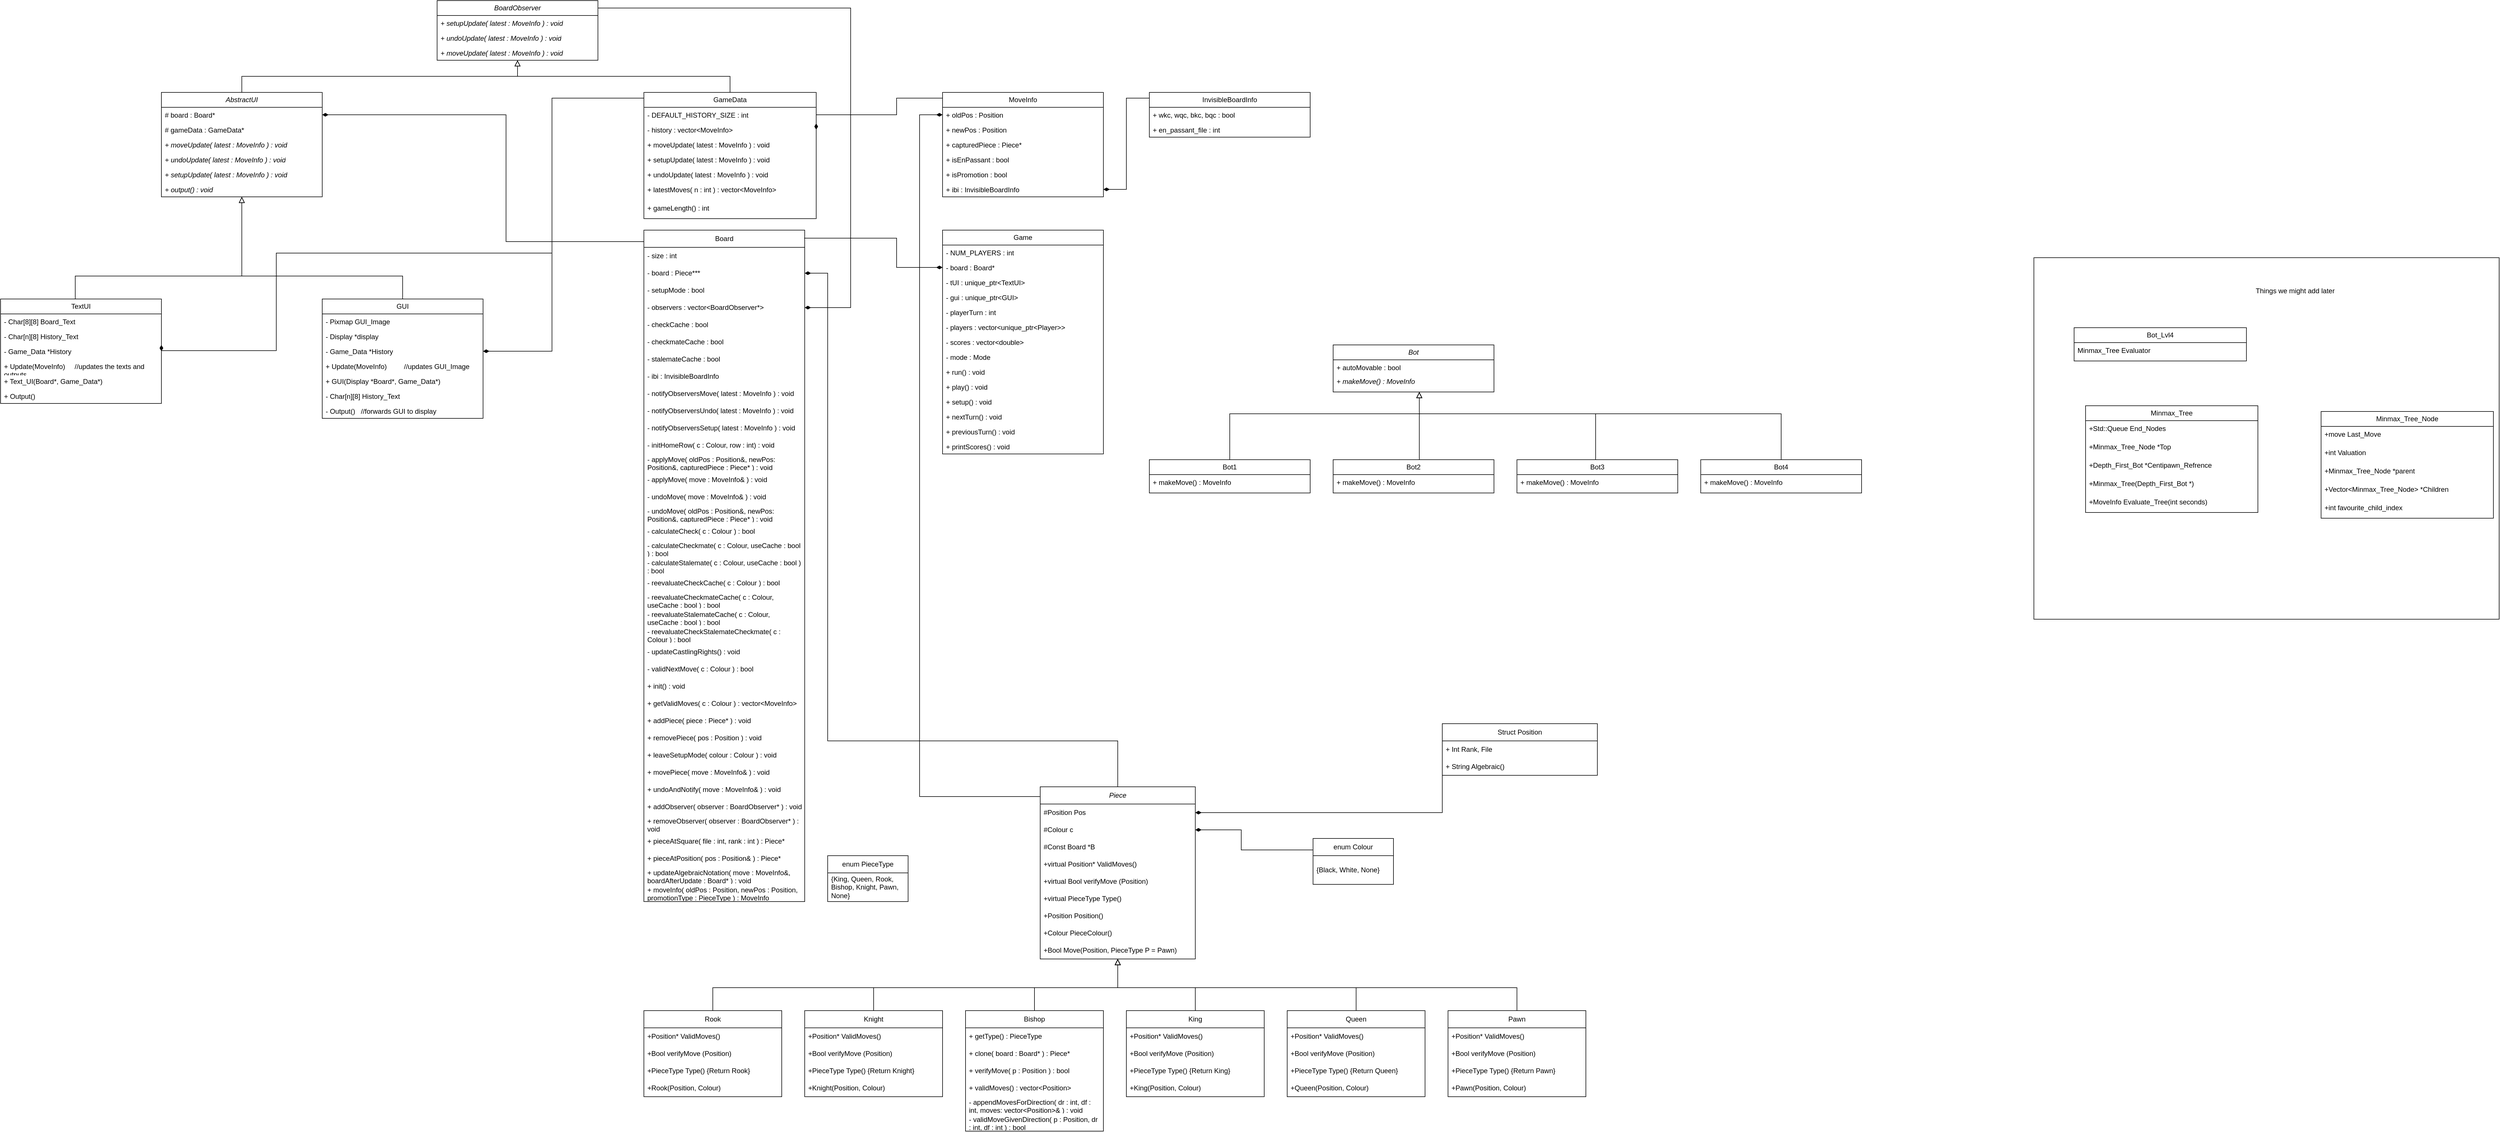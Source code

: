 <mxfile version="28.0.6">
  <diagram name="Page-1" id="od4jVRcSYEkzajmZHbIJ">
    <mxGraphModel grid="1" page="1" gridSize="10" guides="1" tooltips="1" connect="1" arrows="1" fold="1" pageScale="1" pageWidth="850" pageHeight="1100" math="0" shadow="0">
      <root>
        <mxCell id="0" />
        <mxCell id="1" parent="0" />
        <mxCell id="b0TugOnntlRWFown4FGA-1" value="enum Colour" style="swimlane;fontStyle=0;childLayout=stackLayout;horizontal=1;startSize=30;horizontalStack=0;resizeParent=1;resizeParentMax=0;resizeLast=0;collapsible=1;marginBottom=0;whiteSpace=wrap;html=1;" vertex="1" parent="1">
          <mxGeometry x="2325" y="1500" width="140" height="80" as="geometry" />
        </mxCell>
        <mxCell id="b0TugOnntlRWFown4FGA-2" value="{Black, White, None}" style="text;strokeColor=none;fillColor=none;align=left;verticalAlign=middle;spacingLeft=4;spacingRight=4;overflow=hidden;points=[[0,0.5],[1,0.5]];portConstraint=eastwest;rotatable=0;whiteSpace=wrap;html=1;" vertex="1" parent="b0TugOnntlRWFown4FGA-1">
          <mxGeometry y="30" width="140" height="50" as="geometry" />
        </mxCell>
        <mxCell id="b0TugOnntlRWFown4FGA-3" value="Board" style="swimlane;fontStyle=0;childLayout=stackLayout;horizontal=1;startSize=30;horizontalStack=0;resizeParent=1;resizeParentMax=0;resizeLast=0;collapsible=1;marginBottom=0;whiteSpace=wrap;html=1;" vertex="1" parent="1">
          <mxGeometry x="1160" y="440" width="280" height="1170" as="geometry" />
        </mxCell>
        <mxCell id="b0TugOnntlRWFown4FGA-169" value="- size : int" style="text;strokeColor=none;fillColor=none;align=left;verticalAlign=middle;spacingLeft=4;spacingRight=4;overflow=hidden;points=[[0,0.5],[1,0.5]];portConstraint=eastwest;rotatable=0;whiteSpace=wrap;html=1;" vertex="1" parent="b0TugOnntlRWFown4FGA-3">
          <mxGeometry y="30" width="280" height="30" as="geometry" />
        </mxCell>
        <mxCell id="b0TugOnntlRWFown4FGA-4" value="- board : Piece***" style="text;strokeColor=none;fillColor=none;align=left;verticalAlign=middle;spacingLeft=4;spacingRight=4;overflow=hidden;points=[[0,0.5],[1,0.5]];portConstraint=eastwest;rotatable=0;whiteSpace=wrap;html=1;" vertex="1" parent="b0TugOnntlRWFown4FGA-3">
          <mxGeometry y="60" width="280" height="30" as="geometry" />
        </mxCell>
        <mxCell id="b0TugOnntlRWFown4FGA-5" value="- setupMode : bool" style="text;strokeColor=none;fillColor=none;align=left;verticalAlign=middle;spacingLeft=4;spacingRight=4;overflow=hidden;points=[[0,0.5],[1,0.5]];portConstraint=eastwest;rotatable=0;whiteSpace=wrap;html=1;" vertex="1" parent="b0TugOnntlRWFown4FGA-3">
          <mxGeometry y="90" width="280" height="30" as="geometry" />
        </mxCell>
        <mxCell id="b0TugOnntlRWFown4FGA-8" value="- observers : vector&amp;lt;BoardObserver*&amp;gt;" style="text;strokeColor=none;fillColor=none;align=left;verticalAlign=middle;spacingLeft=4;spacingRight=4;overflow=hidden;points=[[0,0.5],[1,0.5]];portConstraint=eastwest;rotatable=0;whiteSpace=wrap;html=1;" vertex="1" parent="b0TugOnntlRWFown4FGA-3">
          <mxGeometry y="120" width="280" height="30" as="geometry" />
        </mxCell>
        <mxCell id="b0TugOnntlRWFown4FGA-170" value="- checkCache : bool" style="text;strokeColor=none;fillColor=none;align=left;verticalAlign=middle;spacingLeft=4;spacingRight=4;overflow=hidden;points=[[0,0.5],[1,0.5]];portConstraint=eastwest;rotatable=0;whiteSpace=wrap;html=1;" vertex="1" parent="b0TugOnntlRWFown4FGA-3">
          <mxGeometry y="150" width="280" height="30" as="geometry" />
        </mxCell>
        <mxCell id="b0TugOnntlRWFown4FGA-171" value="- checkmateCache : bool" style="text;strokeColor=none;fillColor=none;align=left;verticalAlign=middle;spacingLeft=4;spacingRight=4;overflow=hidden;points=[[0,0.5],[1,0.5]];portConstraint=eastwest;rotatable=0;whiteSpace=wrap;html=1;" vertex="1" parent="b0TugOnntlRWFown4FGA-3">
          <mxGeometry y="180" width="280" height="30" as="geometry" />
        </mxCell>
        <mxCell id="b0TugOnntlRWFown4FGA-172" value="- stalemateCache : bool" style="text;strokeColor=none;fillColor=none;align=left;verticalAlign=middle;spacingLeft=4;spacingRight=4;overflow=hidden;points=[[0,0.5],[1,0.5]];portConstraint=eastwest;rotatable=0;whiteSpace=wrap;html=1;" vertex="1" parent="b0TugOnntlRWFown4FGA-3">
          <mxGeometry y="210" width="280" height="30" as="geometry" />
        </mxCell>
        <mxCell id="b0TugOnntlRWFown4FGA-6" value="- ibi : InvisibleBoardInfo" style="text;strokeColor=none;fillColor=none;align=left;verticalAlign=middle;spacingLeft=4;spacingRight=4;overflow=hidden;points=[[0,0.5],[1,0.5]];portConstraint=eastwest;rotatable=0;whiteSpace=wrap;html=1;" vertex="1" parent="b0TugOnntlRWFown4FGA-3">
          <mxGeometry y="240" width="280" height="30" as="geometry" />
        </mxCell>
        <mxCell id="b0TugOnntlRWFown4FGA-7" value="- notifyObserversMove( latest : MoveInfo ) : void" style="text;strokeColor=none;fillColor=none;align=left;verticalAlign=middle;spacingLeft=4;spacingRight=4;overflow=hidden;points=[[0,0.5],[1,0.5]];portConstraint=eastwest;rotatable=0;whiteSpace=wrap;html=1;" vertex="1" parent="b0TugOnntlRWFown4FGA-3">
          <mxGeometry y="270" width="280" height="30" as="geometry" />
        </mxCell>
        <mxCell id="b0TugOnntlRWFown4FGA-173" value="- notifyObserversUndo( latest : MoveInfo ) : void" style="text;strokeColor=none;fillColor=none;align=left;verticalAlign=middle;spacingLeft=4;spacingRight=4;overflow=hidden;points=[[0,0.5],[1,0.5]];portConstraint=eastwest;rotatable=0;whiteSpace=wrap;html=1;" vertex="1" parent="b0TugOnntlRWFown4FGA-3">
          <mxGeometry y="300" width="280" height="30" as="geometry" />
        </mxCell>
        <mxCell id="b0TugOnntlRWFown4FGA-174" value="- notifyObserversSetup( latest : MoveInfo ) : void" style="text;strokeColor=none;fillColor=none;align=left;verticalAlign=middle;spacingLeft=4;spacingRight=4;overflow=hidden;points=[[0,0.5],[1,0.5]];portConstraint=eastwest;rotatable=0;whiteSpace=wrap;html=1;" vertex="1" parent="b0TugOnntlRWFown4FGA-3">
          <mxGeometry y="330" width="280" height="30" as="geometry" />
        </mxCell>
        <mxCell id="b0TugOnntlRWFown4FGA-9" value="- initHomeRow( c : Colour, row : int) : void" style="text;strokeColor=none;fillColor=none;align=left;verticalAlign=middle;spacingLeft=4;spacingRight=4;overflow=hidden;points=[[0,0.5],[1,0.5]];portConstraint=eastwest;rotatable=0;whiteSpace=wrap;html=1;" vertex="1" parent="b0TugOnntlRWFown4FGA-3">
          <mxGeometry y="360" width="280" height="30" as="geometry" />
        </mxCell>
        <mxCell id="b0TugOnntlRWFown4FGA-10" value="- applyMove( oldPos : Position&amp;amp;, newPos: Position&amp;amp;, capturedPiece : Piece* ) : void" style="text;strokeColor=none;fillColor=none;align=left;verticalAlign=middle;spacingLeft=4;spacingRight=4;overflow=hidden;points=[[0,0.5],[1,0.5]];portConstraint=eastwest;rotatable=0;whiteSpace=wrap;html=1;" vertex="1" parent="b0TugOnntlRWFown4FGA-3">
          <mxGeometry y="390" width="280" height="30" as="geometry" />
        </mxCell>
        <mxCell id="b0TugOnntlRWFown4FGA-11" value="- applyMove( move : MoveInfo&amp;amp; ) : void" style="text;strokeColor=none;fillColor=none;align=left;verticalAlign=middle;spacingLeft=4;spacingRight=4;overflow=hidden;points=[[0,0.5],[1,0.5]];portConstraint=eastwest;rotatable=0;whiteSpace=wrap;html=1;" vertex="1" parent="b0TugOnntlRWFown4FGA-3">
          <mxGeometry y="420" width="280" height="30" as="geometry" />
        </mxCell>
        <mxCell id="b0TugOnntlRWFown4FGA-176" value="- undoMove( move : MoveInfo&amp;amp; ) : void" style="text;strokeColor=none;fillColor=none;align=left;verticalAlign=middle;spacingLeft=4;spacingRight=4;overflow=hidden;points=[[0,0.5],[1,0.5]];portConstraint=eastwest;rotatable=0;whiteSpace=wrap;html=1;" vertex="1" parent="b0TugOnntlRWFown4FGA-3">
          <mxGeometry y="450" width="280" height="30" as="geometry" />
        </mxCell>
        <mxCell id="b0TugOnntlRWFown4FGA-175" value="- undoMove( oldPos : Position&amp;amp;, newPos: Position&amp;amp;, capturedPiece : Piece* ) : void" style="text;strokeColor=none;fillColor=none;align=left;verticalAlign=middle;spacingLeft=4;spacingRight=4;overflow=hidden;points=[[0,0.5],[1,0.5]];portConstraint=eastwest;rotatable=0;whiteSpace=wrap;html=1;" vertex="1" parent="b0TugOnntlRWFown4FGA-3">
          <mxGeometry y="480" width="280" height="30" as="geometry" />
        </mxCell>
        <mxCell id="b0TugOnntlRWFown4FGA-177" value="- calculateCheck( c : Colour ) : bool" style="text;strokeColor=none;fillColor=none;align=left;verticalAlign=middle;spacingLeft=4;spacingRight=4;overflow=hidden;points=[[0,0.5],[1,0.5]];portConstraint=eastwest;rotatable=0;whiteSpace=wrap;html=1;" vertex="1" parent="b0TugOnntlRWFown4FGA-3">
          <mxGeometry y="510" width="280" height="30" as="geometry" />
        </mxCell>
        <mxCell id="b0TugOnntlRWFown4FGA-179" value="- calculateCheckmate( c : Colour, useCache : bool ) : bool" style="text;strokeColor=none;fillColor=none;align=left;verticalAlign=middle;spacingLeft=4;spacingRight=4;overflow=hidden;points=[[0,0.5],[1,0.5]];portConstraint=eastwest;rotatable=0;whiteSpace=wrap;html=1;" vertex="1" parent="b0TugOnntlRWFown4FGA-3">
          <mxGeometry y="540" width="280" height="30" as="geometry" />
        </mxCell>
        <mxCell id="b0TugOnntlRWFown4FGA-180" value="- calculateStalemate( c : Colour, useCache : bool ) : bool" style="text;strokeColor=none;fillColor=none;align=left;verticalAlign=middle;spacingLeft=4;spacingRight=4;overflow=hidden;points=[[0,0.5],[1,0.5]];portConstraint=eastwest;rotatable=0;whiteSpace=wrap;html=1;" vertex="1" parent="b0TugOnntlRWFown4FGA-3">
          <mxGeometry y="570" width="280" height="30" as="geometry" />
        </mxCell>
        <mxCell id="b0TugOnntlRWFown4FGA-181" value="- reevaluateCheckCache( c : Colour ) : bool" style="text;strokeColor=none;fillColor=none;align=left;verticalAlign=middle;spacingLeft=4;spacingRight=4;overflow=hidden;points=[[0,0.5],[1,0.5]];portConstraint=eastwest;rotatable=0;whiteSpace=wrap;html=1;" vertex="1" parent="b0TugOnntlRWFown4FGA-3">
          <mxGeometry y="600" width="280" height="30" as="geometry" />
        </mxCell>
        <mxCell id="b0TugOnntlRWFown4FGA-183" value="- reevaluateCheckmateCache( c : Colour, useCache : bool ) : bool" style="text;strokeColor=none;fillColor=none;align=left;verticalAlign=middle;spacingLeft=4;spacingRight=4;overflow=hidden;points=[[0,0.5],[1,0.5]];portConstraint=eastwest;rotatable=0;whiteSpace=wrap;html=1;" vertex="1" parent="b0TugOnntlRWFown4FGA-3">
          <mxGeometry y="630" width="280" height="30" as="geometry" />
        </mxCell>
        <mxCell id="b0TugOnntlRWFown4FGA-182" value="- reevaluateStalemateCache( c : Colour, useCache : bool ) : bool" style="text;strokeColor=none;fillColor=none;align=left;verticalAlign=middle;spacingLeft=4;spacingRight=4;overflow=hidden;points=[[0,0.5],[1,0.5]];portConstraint=eastwest;rotatable=0;whiteSpace=wrap;html=1;" vertex="1" parent="b0TugOnntlRWFown4FGA-3">
          <mxGeometry y="660" width="280" height="30" as="geometry" />
        </mxCell>
        <mxCell id="b0TugOnntlRWFown4FGA-185" value="- reevaluateCheckStalemateCheckmate( c : Colour ) : bool" style="text;strokeColor=none;fillColor=none;align=left;verticalAlign=middle;spacingLeft=4;spacingRight=4;overflow=hidden;points=[[0,0.5],[1,0.5]];portConstraint=eastwest;rotatable=0;whiteSpace=wrap;html=1;" vertex="1" parent="b0TugOnntlRWFown4FGA-3">
          <mxGeometry y="690" width="280" height="30" as="geometry" />
        </mxCell>
        <mxCell id="b0TugOnntlRWFown4FGA-188" value="- updateCastlingRights() : void" style="text;strokeColor=none;fillColor=none;align=left;verticalAlign=middle;spacingLeft=4;spacingRight=4;overflow=hidden;points=[[0,0.5],[1,0.5]];portConstraint=eastwest;rotatable=0;whiteSpace=wrap;html=1;" vertex="1" parent="b0TugOnntlRWFown4FGA-3">
          <mxGeometry y="720" width="280" height="30" as="geometry" />
        </mxCell>
        <mxCell id="b0TugOnntlRWFown4FGA-187" value="- validNextMove( c : Colour ) : bool" style="text;strokeColor=none;fillColor=none;align=left;verticalAlign=middle;spacingLeft=4;spacingRight=4;overflow=hidden;points=[[0,0.5],[1,0.5]];portConstraint=eastwest;rotatable=0;whiteSpace=wrap;html=1;" vertex="1" parent="b0TugOnntlRWFown4FGA-3">
          <mxGeometry y="750" width="280" height="30" as="geometry" />
        </mxCell>
        <mxCell id="b0TugOnntlRWFown4FGA-13" value="+ init() : void" style="text;strokeColor=none;fillColor=none;align=left;verticalAlign=middle;spacingLeft=4;spacingRight=4;overflow=hidden;points=[[0,0.5],[1,0.5]];portConstraint=eastwest;rotatable=0;whiteSpace=wrap;html=1;" vertex="1" parent="b0TugOnntlRWFown4FGA-3">
          <mxGeometry y="780" width="280" height="30" as="geometry" />
        </mxCell>
        <mxCell id="b0TugOnntlRWFown4FGA-12" value="+ getValidMoves( c : Colour ) : vector&amp;lt;MoveInfo&amp;gt;" style="text;strokeColor=none;fillColor=none;align=left;verticalAlign=middle;spacingLeft=4;spacingRight=4;overflow=hidden;points=[[0,0.5],[1,0.5]];portConstraint=eastwest;rotatable=0;whiteSpace=wrap;html=1;" vertex="1" parent="b0TugOnntlRWFown4FGA-3">
          <mxGeometry y="810" width="280" height="30" as="geometry" />
        </mxCell>
        <mxCell id="b0TugOnntlRWFown4FGA-14" value="+ addPiece( piece : Piece* ) : void" style="text;strokeColor=none;fillColor=none;align=left;verticalAlign=middle;spacingLeft=4;spacingRight=4;overflow=hidden;points=[[0,0.5],[1,0.5]];portConstraint=eastwest;rotatable=0;whiteSpace=wrap;html=1;" vertex="1" parent="b0TugOnntlRWFown4FGA-3">
          <mxGeometry y="840" width="280" height="30" as="geometry" />
        </mxCell>
        <mxCell id="b0TugOnntlRWFown4FGA-15" value="+ removePiece( pos : Position ) : void" style="text;strokeColor=none;fillColor=none;align=left;verticalAlign=middle;spacingLeft=4;spacingRight=4;overflow=hidden;points=[[0,0.5],[1,0.5]];portConstraint=eastwest;rotatable=0;whiteSpace=wrap;html=1;" vertex="1" parent="b0TugOnntlRWFown4FGA-3">
          <mxGeometry y="870" width="280" height="30" as="geometry" />
        </mxCell>
        <mxCell id="b0TugOnntlRWFown4FGA-16" value="+ leaveSetupMode( colour : Colour ) : void" style="text;strokeColor=none;fillColor=none;align=left;verticalAlign=middle;spacingLeft=4;spacingRight=4;overflow=hidden;points=[[0,0.5],[1,0.5]];portConstraint=eastwest;rotatable=0;whiteSpace=wrap;html=1;" vertex="1" parent="b0TugOnntlRWFown4FGA-3">
          <mxGeometry y="900" width="280" height="30" as="geometry" />
        </mxCell>
        <mxCell id="b0TugOnntlRWFown4FGA-17" value="+ movePiece( move : MoveInfo&amp;amp; ) : void" style="text;strokeColor=none;fillColor=none;align=left;verticalAlign=middle;spacingLeft=4;spacingRight=4;overflow=hidden;points=[[0,0.5],[1,0.5]];portConstraint=eastwest;rotatable=0;whiteSpace=wrap;html=1;" vertex="1" parent="b0TugOnntlRWFown4FGA-3">
          <mxGeometry y="930" width="280" height="30" as="geometry" />
        </mxCell>
        <mxCell id="b0TugOnntlRWFown4FGA-189" value="+ undoAndNotify( move : MoveInfo&amp;amp; ) : void" style="text;strokeColor=none;fillColor=none;align=left;verticalAlign=middle;spacingLeft=4;spacingRight=4;overflow=hidden;points=[[0,0.5],[1,0.5]];portConstraint=eastwest;rotatable=0;whiteSpace=wrap;html=1;" vertex="1" parent="b0TugOnntlRWFown4FGA-3">
          <mxGeometry y="960" width="280" height="30" as="geometry" />
        </mxCell>
        <mxCell id="b0TugOnntlRWFown4FGA-18" value="+ addObserver( observer : BoardObserver* ) : void" style="text;strokeColor=none;fillColor=none;align=left;verticalAlign=middle;spacingLeft=4;spacingRight=4;overflow=hidden;points=[[0,0.5],[1,0.5]];portConstraint=eastwest;rotatable=0;whiteSpace=wrap;html=1;" vertex="1" parent="b0TugOnntlRWFown4FGA-3">
          <mxGeometry y="990" width="280" height="30" as="geometry" />
        </mxCell>
        <mxCell id="b0TugOnntlRWFown4FGA-190" value="+ removeObserver( observer : BoardObserver* ) : void" style="text;strokeColor=none;fillColor=none;align=left;verticalAlign=middle;spacingLeft=4;spacingRight=4;overflow=hidden;points=[[0,0.5],[1,0.5]];portConstraint=eastwest;rotatable=0;whiteSpace=wrap;html=1;" vertex="1" parent="b0TugOnntlRWFown4FGA-3">
          <mxGeometry y="1020" width="280" height="30" as="geometry" />
        </mxCell>
        <mxCell id="b0TugOnntlRWFown4FGA-19" value="+ pieceAtSquare( file : int, rank : int ) : Piece*" style="text;strokeColor=none;fillColor=none;align=left;verticalAlign=middle;spacingLeft=4;spacingRight=4;overflow=hidden;points=[[0,0.5],[1,0.5]];portConstraint=eastwest;rotatable=0;whiteSpace=wrap;html=1;" vertex="1" parent="b0TugOnntlRWFown4FGA-3">
          <mxGeometry y="1050" width="280" height="30" as="geometry" />
        </mxCell>
        <mxCell id="b0TugOnntlRWFown4FGA-191" value="+ pieceAtPosition( pos : Position&amp;amp; ) : Piece*" style="text;strokeColor=none;fillColor=none;align=left;verticalAlign=middle;spacingLeft=4;spacingRight=4;overflow=hidden;points=[[0,0.5],[1,0.5]];portConstraint=eastwest;rotatable=0;whiteSpace=wrap;html=1;" vertex="1" parent="b0TugOnntlRWFown4FGA-3">
          <mxGeometry y="1080" width="280" height="30" as="geometry" />
        </mxCell>
        <mxCell id="b0TugOnntlRWFown4FGA-20" value="+ updateAlgebraicNotation( move : MoveInfo&amp;amp;, boardAfterUpdate : Board* ) : void&amp;nbsp;" style="text;strokeColor=none;fillColor=none;align=left;verticalAlign=middle;spacingLeft=4;spacingRight=4;overflow=hidden;points=[[0,0.5],[1,0.5]];portConstraint=eastwest;rotatable=0;whiteSpace=wrap;html=1;" vertex="1" parent="b0TugOnntlRWFown4FGA-3">
          <mxGeometry y="1110" width="280" height="30" as="geometry" />
        </mxCell>
        <mxCell id="b0TugOnntlRWFown4FGA-21" value="+ moveInfo( oldPos : Position, newPos : Position, promotionType : PieceType ) : MoveInfo" style="text;strokeColor=none;fillColor=none;align=left;verticalAlign=middle;spacingLeft=4;spacingRight=4;overflow=hidden;points=[[0,0.5],[1,0.5]];portConstraint=eastwest;rotatable=0;whiteSpace=wrap;html=1;" vertex="1" parent="b0TugOnntlRWFown4FGA-3">
          <mxGeometry y="1140" width="280" height="30" as="geometry" />
        </mxCell>
        <mxCell id="b0TugOnntlRWFown4FGA-22" value="" style="edgeStyle=elbowEdgeStyle;elbow=horizontal;endArrow=diamondThin;html=1;curved=0;rounded=0;endSize=8;startSize=8;exitX=0;exitY=0.25;exitDx=0;exitDy=0;entryX=1;entryY=0.5;entryDx=0;entryDy=0;endFill=1;" edge="1" parent="1" source="b0TugOnntlRWFown4FGA-1" target="b0TugOnntlRWFown4FGA-27">
          <mxGeometry width="50" height="50" relative="1" as="geometry">
            <mxPoint x="2150" y="1380" as="sourcePoint" />
            <mxPoint x="2290" y="1340" as="targetPoint" />
            <Array as="points">
              <mxPoint x="2200" y="1500" />
            </Array>
          </mxGeometry>
        </mxCell>
        <mxCell id="b0TugOnntlRWFown4FGA-24" value="" style="group" connectable="0" vertex="1" parent="1">
          <mxGeometry x="1440" y="940" width="50" height="510" as="geometry" />
        </mxCell>
        <mxCell id="b0TugOnntlRWFown4FGA-25" value="&lt;i&gt;Piece&lt;/i&gt;" style="swimlane;fontStyle=0;childLayout=stackLayout;horizontal=1;startSize=30;horizontalStack=0;resizeParent=1;resizeParentMax=0;resizeLast=0;collapsible=1;marginBottom=0;whiteSpace=wrap;html=1;" vertex="1" parent="1">
          <mxGeometry x="1850" y="1410" width="270" height="300" as="geometry">
            <mxRectangle x="210" y="120" width="120" height="30" as="alternateBounds" />
          </mxGeometry>
        </mxCell>
        <mxCell id="b0TugOnntlRWFown4FGA-26" value="#Position Pos" style="text;strokeColor=none;fillColor=none;align=left;verticalAlign=middle;spacingLeft=4;spacingRight=4;overflow=hidden;points=[[0,0.5],[1,0.5]];portConstraint=eastwest;rotatable=0;whiteSpace=wrap;html=1;" vertex="1" parent="b0TugOnntlRWFown4FGA-25">
          <mxGeometry y="30" width="270" height="30" as="geometry" />
        </mxCell>
        <mxCell id="b0TugOnntlRWFown4FGA-27" value="#Colour c" style="text;strokeColor=none;fillColor=none;align=left;verticalAlign=middle;spacingLeft=4;spacingRight=4;overflow=hidden;points=[[0,0.5],[1,0.5]];portConstraint=eastwest;rotatable=0;whiteSpace=wrap;html=1;" vertex="1" parent="b0TugOnntlRWFown4FGA-25">
          <mxGeometry y="60" width="270" height="30" as="geometry" />
        </mxCell>
        <mxCell id="b0TugOnntlRWFown4FGA-28" value="#Const Board *B" style="text;strokeColor=none;fillColor=none;align=left;verticalAlign=middle;spacingLeft=4;spacingRight=4;overflow=hidden;points=[[0,0.5],[1,0.5]];portConstraint=eastwest;rotatable=0;whiteSpace=wrap;html=1;" vertex="1" parent="b0TugOnntlRWFown4FGA-25">
          <mxGeometry y="90" width="270" height="30" as="geometry" />
        </mxCell>
        <mxCell id="b0TugOnntlRWFown4FGA-29" value="+virtual Position* ValidMoves()" style="text;strokeColor=none;fillColor=none;align=left;verticalAlign=middle;spacingLeft=4;spacingRight=4;overflow=hidden;points=[[0,0.5],[1,0.5]];portConstraint=eastwest;rotatable=0;whiteSpace=wrap;html=1;" vertex="1" parent="b0TugOnntlRWFown4FGA-25">
          <mxGeometry y="120" width="270" height="30" as="geometry" />
        </mxCell>
        <mxCell id="b0TugOnntlRWFown4FGA-30" value="+virtual Bool verifyMove (Position)" style="text;strokeColor=none;fillColor=none;align=left;verticalAlign=middle;spacingLeft=4;spacingRight=4;overflow=hidden;points=[[0,0.5],[1,0.5]];portConstraint=eastwest;rotatable=0;whiteSpace=wrap;html=1;" vertex="1" parent="b0TugOnntlRWFown4FGA-25">
          <mxGeometry y="150" width="270" height="30" as="geometry" />
        </mxCell>
        <mxCell id="b0TugOnntlRWFown4FGA-31" value="+virtual PieceType Type()" style="text;strokeColor=none;fillColor=none;align=left;verticalAlign=middle;spacingLeft=4;spacingRight=4;overflow=hidden;points=[[0,0.5],[1,0.5]];portConstraint=eastwest;rotatable=0;whiteSpace=wrap;html=1;" vertex="1" parent="b0TugOnntlRWFown4FGA-25">
          <mxGeometry y="180" width="270" height="30" as="geometry" />
        </mxCell>
        <mxCell id="b0TugOnntlRWFown4FGA-32" value="+Position Position()" style="text;strokeColor=none;fillColor=none;align=left;verticalAlign=middle;spacingLeft=4;spacingRight=4;overflow=hidden;points=[[0,0.5],[1,0.5]];portConstraint=eastwest;rotatable=0;whiteSpace=wrap;html=1;" vertex="1" parent="b0TugOnntlRWFown4FGA-25">
          <mxGeometry y="210" width="270" height="30" as="geometry" />
        </mxCell>
        <mxCell id="b0TugOnntlRWFown4FGA-33" value="+Colour PieceColour()" style="text;strokeColor=none;fillColor=none;align=left;verticalAlign=middle;spacingLeft=4;spacingRight=4;overflow=hidden;points=[[0,0.5],[1,0.5]];portConstraint=eastwest;rotatable=0;whiteSpace=wrap;html=1;" vertex="1" parent="b0TugOnntlRWFown4FGA-25">
          <mxGeometry y="240" width="270" height="30" as="geometry" />
        </mxCell>
        <mxCell id="b0TugOnntlRWFown4FGA-34" value="+Bool Move(Position, PieceType P = Pawn)" style="text;strokeColor=none;fillColor=none;align=left;verticalAlign=middle;spacingLeft=4;spacingRight=4;overflow=hidden;points=[[0,0.5],[1,0.5]];portConstraint=eastwest;rotatable=0;whiteSpace=wrap;html=1;" vertex="1" parent="b0TugOnntlRWFown4FGA-25">
          <mxGeometry y="270" width="270" height="30" as="geometry" />
        </mxCell>
        <mxCell id="b0TugOnntlRWFown4FGA-35" value="Rook" style="swimlane;fontStyle=0;childLayout=stackLayout;horizontal=1;startSize=30;horizontalStack=0;resizeParent=1;resizeParentMax=0;resizeLast=0;collapsible=1;marginBottom=0;whiteSpace=wrap;html=1;" vertex="1" parent="1">
          <mxGeometry x="1160" y="1800" width="240" height="150" as="geometry">
            <mxRectangle x="120" y="490" width="120" height="30" as="alternateBounds" />
          </mxGeometry>
        </mxCell>
        <mxCell id="b0TugOnntlRWFown4FGA-36" value="+Position* ValidMoves()" style="text;strokeColor=none;fillColor=none;align=left;verticalAlign=middle;spacingLeft=4;spacingRight=4;overflow=hidden;points=[[0,0.5],[1,0.5]];portConstraint=eastwest;rotatable=0;whiteSpace=wrap;html=1;" vertex="1" parent="b0TugOnntlRWFown4FGA-35">
          <mxGeometry y="30" width="240" height="30" as="geometry" />
        </mxCell>
        <mxCell id="b0TugOnntlRWFown4FGA-37" value="+Bool verifyMove (Position)" style="text;strokeColor=none;fillColor=none;align=left;verticalAlign=middle;spacingLeft=4;spacingRight=4;overflow=hidden;points=[[0,0.5],[1,0.5]];portConstraint=eastwest;rotatable=0;whiteSpace=wrap;html=1;" vertex="1" parent="b0TugOnntlRWFown4FGA-35">
          <mxGeometry y="60" width="240" height="30" as="geometry" />
        </mxCell>
        <mxCell id="b0TugOnntlRWFown4FGA-38" value="+PieceType Type() {Return Rook}" style="text;strokeColor=none;fillColor=none;align=left;verticalAlign=middle;spacingLeft=4;spacingRight=4;overflow=hidden;points=[[0,0.5],[1,0.5]];portConstraint=eastwest;rotatable=0;whiteSpace=wrap;html=1;" vertex="1" parent="b0TugOnntlRWFown4FGA-35">
          <mxGeometry y="90" width="240" height="30" as="geometry" />
        </mxCell>
        <mxCell id="b0TugOnntlRWFown4FGA-39" value="+Rook(Position, Colour)" style="text;strokeColor=none;fillColor=none;align=left;verticalAlign=middle;spacingLeft=4;spacingRight=4;overflow=hidden;points=[[0,0.5],[1,0.5]];portConstraint=eastwest;rotatable=0;whiteSpace=wrap;html=1;" vertex="1" parent="b0TugOnntlRWFown4FGA-35">
          <mxGeometry y="120" width="240" height="30" as="geometry" />
        </mxCell>
        <mxCell id="b0TugOnntlRWFown4FGA-40" value="" style="edgeStyle=elbowEdgeStyle;elbow=vertical;endArrow=block;html=1;curved=0;rounded=0;endSize=8;startSize=8;exitX=0.5;exitY=0;exitDx=0;exitDy=0;endFill=0;" edge="1" parent="1" source="b0TugOnntlRWFown4FGA-35" target="b0TugOnntlRWFown4FGA-34">
          <mxGeometry width="50" height="50" relative="1" as="geometry">
            <mxPoint x="1730" y="1820" as="sourcePoint" />
            <mxPoint x="1990" y="1680" as="targetPoint" />
            <Array as="points">
              <mxPoint x="1640" y="1760" />
            </Array>
          </mxGeometry>
        </mxCell>
        <mxCell id="b0TugOnntlRWFown4FGA-41" value="Knight" style="swimlane;fontStyle=0;childLayout=stackLayout;horizontal=1;startSize=30;horizontalStack=0;resizeParent=1;resizeParentMax=0;resizeLast=0;collapsible=1;marginBottom=0;whiteSpace=wrap;html=1;" vertex="1" parent="1">
          <mxGeometry x="1440" y="1800" width="240" height="150" as="geometry">
            <mxRectangle x="400" y="490" width="120" height="30" as="alternateBounds" />
          </mxGeometry>
        </mxCell>
        <mxCell id="b0TugOnntlRWFown4FGA-42" value="+Position* ValidMoves()" style="text;strokeColor=none;fillColor=none;align=left;verticalAlign=middle;spacingLeft=4;spacingRight=4;overflow=hidden;points=[[0,0.5],[1,0.5]];portConstraint=eastwest;rotatable=0;whiteSpace=wrap;html=1;" vertex="1" parent="b0TugOnntlRWFown4FGA-41">
          <mxGeometry y="30" width="240" height="30" as="geometry" />
        </mxCell>
        <mxCell id="b0TugOnntlRWFown4FGA-43" value="+Bool verifyMove (Position)" style="text;strokeColor=none;fillColor=none;align=left;verticalAlign=middle;spacingLeft=4;spacingRight=4;overflow=hidden;points=[[0,0.5],[1,0.5]];portConstraint=eastwest;rotatable=0;whiteSpace=wrap;html=1;" vertex="1" parent="b0TugOnntlRWFown4FGA-41">
          <mxGeometry y="60" width="240" height="30" as="geometry" />
        </mxCell>
        <mxCell id="b0TugOnntlRWFown4FGA-44" value="+PieceType Type() {Return Knight}" style="text;strokeColor=none;fillColor=none;align=left;verticalAlign=middle;spacingLeft=4;spacingRight=4;overflow=hidden;points=[[0,0.5],[1,0.5]];portConstraint=eastwest;rotatable=0;whiteSpace=wrap;html=1;" vertex="1" parent="b0TugOnntlRWFown4FGA-41">
          <mxGeometry y="90" width="240" height="30" as="geometry" />
        </mxCell>
        <mxCell id="b0TugOnntlRWFown4FGA-45" value="+Knight(Position, Colour)" style="text;strokeColor=none;fillColor=none;align=left;verticalAlign=middle;spacingLeft=4;spacingRight=4;overflow=hidden;points=[[0,0.5],[1,0.5]];portConstraint=eastwest;rotatable=0;whiteSpace=wrap;html=1;" vertex="1" parent="b0TugOnntlRWFown4FGA-41">
          <mxGeometry y="120" width="240" height="30" as="geometry" />
        </mxCell>
        <mxCell id="b0TugOnntlRWFown4FGA-46" value="" style="edgeStyle=elbowEdgeStyle;elbow=vertical;endArrow=block;html=1;curved=0;rounded=0;endSize=8;startSize=8;endFill=0;" edge="1" parent="1" source="b0TugOnntlRWFown4FGA-41" target="b0TugOnntlRWFown4FGA-34">
          <mxGeometry width="50" height="50" relative="1" as="geometry">
            <mxPoint x="2030" y="1820" as="sourcePoint" />
            <mxPoint x="2000" y="1680" as="targetPoint" />
            <Array as="points">
              <mxPoint x="1780" y="1760" />
            </Array>
          </mxGeometry>
        </mxCell>
        <mxCell id="b0TugOnntlRWFown4FGA-47" value="Bishop" style="swimlane;fontStyle=0;childLayout=stackLayout;horizontal=1;startSize=30;horizontalStack=0;resizeParent=1;resizeParentMax=0;resizeLast=0;collapsible=1;marginBottom=0;whiteSpace=wrap;html=1;" vertex="1" parent="1">
          <mxGeometry x="1720" y="1800" width="240" height="210" as="geometry">
            <mxRectangle x="680" y="490" width="120" height="30" as="alternateBounds" />
          </mxGeometry>
        </mxCell>
        <mxCell id="b0TugOnntlRWFown4FGA-50" value="+ getType() : PieceType" style="text;strokeColor=none;fillColor=none;align=left;verticalAlign=middle;spacingLeft=4;spacingRight=4;overflow=hidden;points=[[0,0.5],[1,0.5]];portConstraint=eastwest;rotatable=0;whiteSpace=wrap;html=1;" vertex="1" parent="b0TugOnntlRWFown4FGA-47">
          <mxGeometry y="30" width="240" height="30" as="geometry" />
        </mxCell>
        <mxCell id="b0TugOnntlRWFown4FGA-162" value="+ clone( board : Board* ) : Piece*" style="text;strokeColor=none;fillColor=none;align=left;verticalAlign=middle;spacingLeft=4;spacingRight=4;overflow=hidden;points=[[0,0.5],[1,0.5]];portConstraint=eastwest;rotatable=0;whiteSpace=wrap;html=1;" vertex="1" parent="b0TugOnntlRWFown4FGA-47">
          <mxGeometry y="60" width="240" height="30" as="geometry" />
        </mxCell>
        <mxCell id="b0TugOnntlRWFown4FGA-49" value="+ verifyMove( p : Position ) : bool" style="text;strokeColor=none;fillColor=none;align=left;verticalAlign=middle;spacingLeft=4;spacingRight=4;overflow=hidden;points=[[0,0.5],[1,0.5]];portConstraint=eastwest;rotatable=0;whiteSpace=wrap;html=1;" vertex="1" parent="b0TugOnntlRWFown4FGA-47">
          <mxGeometry y="90" width="240" height="30" as="geometry" />
        </mxCell>
        <mxCell id="b0TugOnntlRWFown4FGA-48" value="+ validMoves() : vector&amp;lt;Position&amp;gt;" style="text;strokeColor=none;fillColor=none;align=left;verticalAlign=middle;spacingLeft=4;spacingRight=4;overflow=hidden;points=[[0,0.5],[1,0.5]];portConstraint=eastwest;rotatable=0;whiteSpace=wrap;html=1;" vertex="1" parent="b0TugOnntlRWFown4FGA-47">
          <mxGeometry y="120" width="240" height="30" as="geometry" />
        </mxCell>
        <mxCell id="b0TugOnntlRWFown4FGA-51" value="- appendMovesForDirection( dr : int, df : int, moves: vector&amp;lt;Position&amp;gt;&amp;amp; ) : void" style="text;strokeColor=none;fillColor=none;align=left;verticalAlign=middle;spacingLeft=4;spacingRight=4;overflow=hidden;points=[[0,0.5],[1,0.5]];portConstraint=eastwest;rotatable=0;whiteSpace=wrap;html=1;" vertex="1" parent="b0TugOnntlRWFown4FGA-47">
          <mxGeometry y="150" width="240" height="30" as="geometry" />
        </mxCell>
        <mxCell id="b0TugOnntlRWFown4FGA-163" value="- validMoveGivenDirection( p : Position, dr : int, df : int ) : bool" style="text;strokeColor=none;fillColor=none;align=left;verticalAlign=middle;spacingLeft=4;spacingRight=4;overflow=hidden;points=[[0,0.5],[1,0.5]];portConstraint=eastwest;rotatable=0;whiteSpace=wrap;html=1;" vertex="1" parent="b0TugOnntlRWFown4FGA-47">
          <mxGeometry y="180" width="240" height="30" as="geometry" />
        </mxCell>
        <mxCell id="b0TugOnntlRWFown4FGA-52" value="" style="edgeStyle=elbowEdgeStyle;elbow=vertical;endArrow=block;html=1;rounded=0;endSize=8;startSize=8;endFill=0;exitX=0.5;exitY=0;exitDx=0;exitDy=0;" edge="1" parent="1" source="b0TugOnntlRWFown4FGA-47" target="b0TugOnntlRWFown4FGA-34">
          <mxGeometry width="50" height="50" relative="1" as="geometry">
            <mxPoint x="1850" y="1800" as="sourcePoint" />
            <mxPoint x="1990" y="1680" as="targetPoint" />
            <Array as="points">
              <mxPoint x="1985" y="1760" />
            </Array>
          </mxGeometry>
        </mxCell>
        <mxCell id="b0TugOnntlRWFown4FGA-53" value="King" style="swimlane;fontStyle=0;childLayout=stackLayout;horizontal=1;startSize=30;horizontalStack=0;resizeParent=1;resizeParentMax=0;resizeLast=0;collapsible=1;marginBottom=0;whiteSpace=wrap;html=1;" vertex="1" parent="1">
          <mxGeometry x="2000" y="1800" width="240" height="150" as="geometry">
            <mxRectangle x="210" y="120" width="120" height="30" as="alternateBounds" />
          </mxGeometry>
        </mxCell>
        <mxCell id="b0TugOnntlRWFown4FGA-54" value="+Position* ValidMoves()" style="text;strokeColor=none;fillColor=none;align=left;verticalAlign=middle;spacingLeft=4;spacingRight=4;overflow=hidden;points=[[0,0.5],[1,0.5]];portConstraint=eastwest;rotatable=0;whiteSpace=wrap;html=1;" vertex="1" parent="b0TugOnntlRWFown4FGA-53">
          <mxGeometry y="30" width="240" height="30" as="geometry" />
        </mxCell>
        <mxCell id="b0TugOnntlRWFown4FGA-55" value="+Bool verifyMove (Position)" style="text;strokeColor=none;fillColor=none;align=left;verticalAlign=middle;spacingLeft=4;spacingRight=4;overflow=hidden;points=[[0,0.5],[1,0.5]];portConstraint=eastwest;rotatable=0;whiteSpace=wrap;html=1;" vertex="1" parent="b0TugOnntlRWFown4FGA-53">
          <mxGeometry y="60" width="240" height="30" as="geometry" />
        </mxCell>
        <mxCell id="b0TugOnntlRWFown4FGA-56" value="+PieceType Type() {Return King}" style="text;strokeColor=none;fillColor=none;align=left;verticalAlign=middle;spacingLeft=4;spacingRight=4;overflow=hidden;points=[[0,0.5],[1,0.5]];portConstraint=eastwest;rotatable=0;whiteSpace=wrap;html=1;" vertex="1" parent="b0TugOnntlRWFown4FGA-53">
          <mxGeometry y="90" width="240" height="30" as="geometry" />
        </mxCell>
        <mxCell id="b0TugOnntlRWFown4FGA-57" value="+King(Position, Colour)" style="text;strokeColor=none;fillColor=none;align=left;verticalAlign=middle;spacingLeft=4;spacingRight=4;overflow=hidden;points=[[0,0.5],[1,0.5]];portConstraint=eastwest;rotatable=0;whiteSpace=wrap;html=1;" vertex="1" parent="b0TugOnntlRWFown4FGA-53">
          <mxGeometry y="120" width="240" height="30" as="geometry" />
        </mxCell>
        <mxCell id="b0TugOnntlRWFown4FGA-58" value="Queen" style="swimlane;fontStyle=0;childLayout=stackLayout;horizontal=1;startSize=30;horizontalStack=0;resizeParent=1;resizeParentMax=0;resizeLast=0;collapsible=1;marginBottom=0;whiteSpace=wrap;html=1;" vertex="1" parent="1">
          <mxGeometry x="2280" y="1800" width="240" height="150" as="geometry">
            <mxRectangle x="210" y="120" width="120" height="30" as="alternateBounds" />
          </mxGeometry>
        </mxCell>
        <mxCell id="b0TugOnntlRWFown4FGA-59" value="+Position* ValidMoves()" style="text;strokeColor=none;fillColor=none;align=left;verticalAlign=middle;spacingLeft=4;spacingRight=4;overflow=hidden;points=[[0,0.5],[1,0.5]];portConstraint=eastwest;rotatable=0;whiteSpace=wrap;html=1;" vertex="1" parent="b0TugOnntlRWFown4FGA-58">
          <mxGeometry y="30" width="240" height="30" as="geometry" />
        </mxCell>
        <mxCell id="b0TugOnntlRWFown4FGA-60" value="+Bool verifyMove (Position)" style="text;strokeColor=none;fillColor=none;align=left;verticalAlign=middle;spacingLeft=4;spacingRight=4;overflow=hidden;points=[[0,0.5],[1,0.5]];portConstraint=eastwest;rotatable=0;whiteSpace=wrap;html=1;" vertex="1" parent="b0TugOnntlRWFown4FGA-58">
          <mxGeometry y="60" width="240" height="30" as="geometry" />
        </mxCell>
        <mxCell id="b0TugOnntlRWFown4FGA-61" value="+PieceType Type() {Return Queen}" style="text;strokeColor=none;fillColor=none;align=left;verticalAlign=middle;spacingLeft=4;spacingRight=4;overflow=hidden;points=[[0,0.5],[1,0.5]];portConstraint=eastwest;rotatable=0;whiteSpace=wrap;html=1;" vertex="1" parent="b0TugOnntlRWFown4FGA-58">
          <mxGeometry y="90" width="240" height="30" as="geometry" />
        </mxCell>
        <mxCell id="b0TugOnntlRWFown4FGA-62" value="+Queen(Position, Colour)" style="text;strokeColor=none;fillColor=none;align=left;verticalAlign=middle;spacingLeft=4;spacingRight=4;overflow=hidden;points=[[0,0.5],[1,0.5]];portConstraint=eastwest;rotatable=0;whiteSpace=wrap;html=1;" vertex="1" parent="b0TugOnntlRWFown4FGA-58">
          <mxGeometry y="120" width="240" height="30" as="geometry" />
        </mxCell>
        <mxCell id="b0TugOnntlRWFown4FGA-63" value="Pawn" style="swimlane;fontStyle=0;childLayout=stackLayout;horizontal=1;startSize=30;horizontalStack=0;resizeParent=1;resizeParentMax=0;resizeLast=0;collapsible=1;marginBottom=0;whiteSpace=wrap;html=1;" vertex="1" parent="1">
          <mxGeometry x="2560" y="1800" width="240" height="150" as="geometry">
            <mxRectangle x="210" y="120" width="120" height="30" as="alternateBounds" />
          </mxGeometry>
        </mxCell>
        <mxCell id="b0TugOnntlRWFown4FGA-64" value="+Position* ValidMoves()" style="text;strokeColor=none;fillColor=none;align=left;verticalAlign=middle;spacingLeft=4;spacingRight=4;overflow=hidden;points=[[0,0.5],[1,0.5]];portConstraint=eastwest;rotatable=0;whiteSpace=wrap;html=1;" vertex="1" parent="b0TugOnntlRWFown4FGA-63">
          <mxGeometry y="30" width="240" height="30" as="geometry" />
        </mxCell>
        <mxCell id="b0TugOnntlRWFown4FGA-65" value="+Bool verifyMove (Position)" style="text;strokeColor=none;fillColor=none;align=left;verticalAlign=middle;spacingLeft=4;spacingRight=4;overflow=hidden;points=[[0,0.5],[1,0.5]];portConstraint=eastwest;rotatable=0;whiteSpace=wrap;html=1;" vertex="1" parent="b0TugOnntlRWFown4FGA-63">
          <mxGeometry y="60" width="240" height="30" as="geometry" />
        </mxCell>
        <mxCell id="b0TugOnntlRWFown4FGA-66" value="+PieceType Type() {Return Pawn}" style="text;strokeColor=none;fillColor=none;align=left;verticalAlign=middle;spacingLeft=4;spacingRight=4;overflow=hidden;points=[[0,0.5],[1,0.5]];portConstraint=eastwest;rotatable=0;whiteSpace=wrap;html=1;" vertex="1" parent="b0TugOnntlRWFown4FGA-63">
          <mxGeometry y="90" width="240" height="30" as="geometry" />
        </mxCell>
        <mxCell id="b0TugOnntlRWFown4FGA-67" value="+Pawn(Position, Colour)" style="text;strokeColor=none;fillColor=none;align=left;verticalAlign=middle;spacingLeft=4;spacingRight=4;overflow=hidden;points=[[0,0.5],[1,0.5]];portConstraint=eastwest;rotatable=0;whiteSpace=wrap;html=1;" vertex="1" parent="b0TugOnntlRWFown4FGA-63">
          <mxGeometry y="120" width="240" height="30" as="geometry" />
        </mxCell>
        <mxCell id="b0TugOnntlRWFown4FGA-68" value="" style="edgeStyle=elbowEdgeStyle;elbow=vertical;endArrow=block;html=1;curved=0;rounded=0;endSize=8;startSize=8;endFill=0;exitX=0.5;exitY=0;exitDx=0;exitDy=0;" edge="1" parent="1" source="b0TugOnntlRWFown4FGA-63" target="b0TugOnntlRWFown4FGA-34">
          <mxGeometry width="50" height="50" relative="1" as="geometry">
            <mxPoint x="2710" y="1790" as="sourcePoint" />
            <mxPoint x="2000" y="1680" as="targetPoint" />
            <Array as="points">
              <mxPoint x="2340" y="1760" />
            </Array>
          </mxGeometry>
        </mxCell>
        <mxCell id="b0TugOnntlRWFown4FGA-69" value="" style="edgeStyle=elbowEdgeStyle;elbow=vertical;endArrow=block;html=1;curved=0;rounded=0;endSize=8;startSize=8;endFill=0;exitX=0.5;exitY=0;exitDx=0;exitDy=0;" edge="1" parent="1" source="b0TugOnntlRWFown4FGA-58" target="b0TugOnntlRWFown4FGA-34">
          <mxGeometry width="50" height="50" relative="1" as="geometry">
            <mxPoint x="1460" y="2040" as="sourcePoint" />
            <mxPoint x="1460" y="1900" as="targetPoint" />
            <Array as="points">
              <mxPoint x="2220" y="1760" />
            </Array>
          </mxGeometry>
        </mxCell>
        <mxCell id="b0TugOnntlRWFown4FGA-70" value="" style="edgeStyle=elbowEdgeStyle;elbow=vertical;endArrow=block;html=1;curved=0;rounded=0;endSize=8;startSize=8;exitX=0.5;exitY=0;exitDx=0;exitDy=0;endFill=0;" edge="1" parent="1" source="b0TugOnntlRWFown4FGA-53" target="b0TugOnntlRWFown4FGA-34">
          <mxGeometry width="50" height="50" relative="1" as="geometry">
            <mxPoint x="1180" y="2040" as="sourcePoint" />
            <mxPoint x="2000" y="1680" as="targetPoint" />
            <Array as="points">
              <mxPoint x="1985" y="1760" />
            </Array>
          </mxGeometry>
        </mxCell>
        <mxCell id="b0TugOnntlRWFown4FGA-71" value="enum PieceType" style="swimlane;fontStyle=0;childLayout=stackLayout;horizontal=1;startSize=30;horizontalStack=0;resizeParent=1;resizeParentMax=0;resizeLast=0;collapsible=1;marginBottom=0;whiteSpace=wrap;html=1;" vertex="1" parent="1">
          <mxGeometry x="1480" y="1530" width="140" height="80" as="geometry" />
        </mxCell>
        <mxCell id="b0TugOnntlRWFown4FGA-72" value="{King, Queen, Rook, Bishop, Knight, Pawn, None}" style="text;strokeColor=none;fillColor=none;align=left;verticalAlign=middle;spacingLeft=4;spacingRight=4;overflow=hidden;points=[[0,0.5],[1,0.5]];portConstraint=eastwest;rotatable=0;whiteSpace=wrap;html=1;" vertex="1" parent="b0TugOnntlRWFown4FGA-71">
          <mxGeometry y="30" width="140" height="50" as="geometry" />
        </mxCell>
        <mxCell id="b0TugOnntlRWFown4FGA-74" value="&lt;blockquote&gt;&lt;i&gt;AbstractUI&lt;/i&gt;&lt;/blockquote&gt;" style="swimlane;fontStyle=0;childLayout=stackLayout;horizontal=1;startSize=26;fillColor=none;horizontalStack=0;resizeParent=1;resizeParentMax=0;resizeLast=0;collapsible=1;marginBottom=0;whiteSpace=wrap;html=1;" vertex="1" parent="1">
          <mxGeometry x="320" y="200" width="280" height="182" as="geometry" />
        </mxCell>
        <mxCell id="b0TugOnntlRWFown4FGA-75" value="&lt;div&gt;# board : Board*&lt;/div&gt;" style="text;strokeColor=none;fillColor=none;align=left;verticalAlign=top;spacingLeft=4;spacingRight=4;overflow=hidden;rotatable=0;points=[[0,0.5],[1,0.5]];portConstraint=eastwest;whiteSpace=wrap;html=1;" vertex="1" parent="b0TugOnntlRWFown4FGA-74">
          <mxGeometry y="26" width="280" height="26" as="geometry" />
        </mxCell>
        <mxCell id="b0TugOnntlRWFown4FGA-153" value="&lt;div&gt;# gameData : GameData*&lt;/div&gt;" style="text;strokeColor=none;fillColor=none;align=left;verticalAlign=top;spacingLeft=4;spacingRight=4;overflow=hidden;rotatable=0;points=[[0,0.5],[1,0.5]];portConstraint=eastwest;whiteSpace=wrap;html=1;" vertex="1" parent="b0TugOnntlRWFown4FGA-74">
          <mxGeometry y="52" width="280" height="26" as="geometry" />
        </mxCell>
        <mxCell id="b0TugOnntlRWFown4FGA-76" value="&lt;i&gt;+ moveUpdate( latest : MoveInfo ) : void&lt;/i&gt;" style="text;strokeColor=none;fillColor=none;align=left;verticalAlign=top;spacingLeft=4;spacingRight=4;overflow=hidden;rotatable=0;points=[[0,0.5],[1,0.5]];portConstraint=eastwest;whiteSpace=wrap;html=1;" vertex="1" parent="b0TugOnntlRWFown4FGA-74">
          <mxGeometry y="78" width="280" height="26" as="geometry" />
        </mxCell>
        <mxCell id="b0TugOnntlRWFown4FGA-154" value="&lt;i&gt;+ undoUpdate( latest : MoveInfo ) : void&lt;/i&gt;" style="text;strokeColor=none;fillColor=none;align=left;verticalAlign=top;spacingLeft=4;spacingRight=4;overflow=hidden;rotatable=0;points=[[0,0.5],[1,0.5]];portConstraint=eastwest;whiteSpace=wrap;html=1;" vertex="1" parent="b0TugOnntlRWFown4FGA-74">
          <mxGeometry y="104" width="280" height="26" as="geometry" />
        </mxCell>
        <mxCell id="b0TugOnntlRWFown4FGA-155" value="&lt;i&gt;+ setupUpdate( latest : MoveInfo ) : void&lt;/i&gt;" style="text;strokeColor=none;fillColor=none;align=left;verticalAlign=top;spacingLeft=4;spacingRight=4;overflow=hidden;rotatable=0;points=[[0,0.5],[1,0.5]];portConstraint=eastwest;whiteSpace=wrap;html=1;" vertex="1" parent="b0TugOnntlRWFown4FGA-74">
          <mxGeometry y="130" width="280" height="26" as="geometry" />
        </mxCell>
        <mxCell id="b0TugOnntlRWFown4FGA-156" value="&lt;i&gt;+ output() : void&lt;/i&gt;" style="text;strokeColor=none;fillColor=none;align=left;verticalAlign=top;spacingLeft=4;spacingRight=4;overflow=hidden;rotatable=0;points=[[0,0.5],[1,0.5]];portConstraint=eastwest;whiteSpace=wrap;html=1;" vertex="1" parent="b0TugOnntlRWFown4FGA-74">
          <mxGeometry y="156" width="280" height="26" as="geometry" />
        </mxCell>
        <mxCell id="b0TugOnntlRWFown4FGA-77" value="&lt;i&gt;BoardObserver&lt;/i&gt;" style="swimlane;fontStyle=0;childLayout=stackLayout;horizontal=1;startSize=26;fillColor=none;horizontalStack=0;resizeParent=1;resizeParentMax=0;resizeLast=0;collapsible=1;marginBottom=0;whiteSpace=wrap;html=1;" vertex="1" parent="1">
          <mxGeometry x="800" y="40" width="280" height="104" as="geometry" />
        </mxCell>
        <mxCell id="b0TugOnntlRWFown4FGA-194" value="&lt;i&gt;+ setupUpdate( latest : MoveInfo ) : void&lt;/i&gt;" style="text;strokeColor=none;fillColor=none;align=left;verticalAlign=top;spacingLeft=4;spacingRight=4;overflow=hidden;rotatable=0;points=[[0,0.5],[1,0.5]];portConstraint=eastwest;whiteSpace=wrap;html=1;" vertex="1" parent="b0TugOnntlRWFown4FGA-77">
          <mxGeometry y="26" width="280" height="26" as="geometry" />
        </mxCell>
        <mxCell id="b0TugOnntlRWFown4FGA-193" value="&lt;i&gt;+ undoUpdate( latest : MoveInfo ) : void&lt;/i&gt;" style="text;strokeColor=none;fillColor=none;align=left;verticalAlign=top;spacingLeft=4;spacingRight=4;overflow=hidden;rotatable=0;points=[[0,0.5],[1,0.5]];portConstraint=eastwest;whiteSpace=wrap;html=1;" vertex="1" parent="b0TugOnntlRWFown4FGA-77">
          <mxGeometry y="52" width="280" height="26" as="geometry" />
        </mxCell>
        <mxCell id="b0TugOnntlRWFown4FGA-192" value="&lt;i&gt;+ moveUpdate( latest : MoveInfo ) : void&lt;/i&gt;" style="text;strokeColor=none;fillColor=none;align=left;verticalAlign=top;spacingLeft=4;spacingRight=4;overflow=hidden;rotatable=0;points=[[0,0.5],[1,0.5]];portConstraint=eastwest;whiteSpace=wrap;html=1;" vertex="1" parent="b0TugOnntlRWFown4FGA-77">
          <mxGeometry y="78" width="280" height="26" as="geometry" />
        </mxCell>
        <mxCell id="b0TugOnntlRWFown4FGA-79" value="" style="edgeStyle=segmentEdgeStyle;endArrow=diamondThin;html=1;curved=0;rounded=0;endSize=8;startSize=8;endFill=1;exitX=0;exitY=0;exitDx=0;exitDy=0;entryX=1;entryY=0.5;entryDx=0;entryDy=0;" edge="1" parent="1" source="b0TugOnntlRWFown4FGA-3" target="b0TugOnntlRWFown4FGA-75">
          <mxGeometry width="50" height="50" relative="1" as="geometry">
            <mxPoint x="870" y="750" as="sourcePoint" />
            <mxPoint x="870" y="410" as="targetPoint" />
            <Array as="points">
              <mxPoint x="1160" y="460" />
              <mxPoint x="920" y="460" />
              <mxPoint x="920" y="239" />
            </Array>
          </mxGeometry>
        </mxCell>
        <mxCell id="b0TugOnntlRWFown4FGA-80" value="" style="edgeStyle=elbowEdgeStyle;elbow=vertical;endArrow=block;html=1;curved=0;rounded=0;endSize=8;startSize=8;exitX=0.5;exitY=0;exitDx=0;exitDy=0;endFill=0;" edge="1" parent="1" source="b0TugOnntlRWFown4FGA-74" target="b0TugOnntlRWFown4FGA-77">
          <mxGeometry width="50" height="50" relative="1" as="geometry">
            <mxPoint x="1795" y="370" as="sourcePoint" />
            <mxPoint x="940" y="170" as="targetPoint" />
          </mxGeometry>
        </mxCell>
        <mxCell id="b0TugOnntlRWFown4FGA-81" value="Struct Position" style="swimlane;fontStyle=0;childLayout=stackLayout;horizontal=1;startSize=30;horizontalStack=0;resizeParent=1;resizeParentMax=0;resizeLast=0;collapsible=1;marginBottom=0;whiteSpace=wrap;html=1;" vertex="1" parent="1">
          <mxGeometry x="2550" y="1300" width="270" height="90" as="geometry">
            <mxRectangle x="210" y="120" width="120" height="30" as="alternateBounds" />
          </mxGeometry>
        </mxCell>
        <mxCell id="b0TugOnntlRWFown4FGA-82" value="+ Int Rank, File" style="text;strokeColor=none;fillColor=none;align=left;verticalAlign=middle;spacingLeft=4;spacingRight=4;overflow=hidden;points=[[0,0.5],[1,0.5]];portConstraint=eastwest;rotatable=0;whiteSpace=wrap;html=1;" vertex="1" parent="b0TugOnntlRWFown4FGA-81">
          <mxGeometry y="30" width="270" height="30" as="geometry" />
        </mxCell>
        <mxCell id="b0TugOnntlRWFown4FGA-83" value="+ String Algebraic()" style="text;strokeColor=none;fillColor=none;align=left;verticalAlign=middle;spacingLeft=4;spacingRight=4;overflow=hidden;points=[[0,0.5],[1,0.5]];portConstraint=eastwest;rotatable=0;whiteSpace=wrap;html=1;" vertex="1" parent="b0TugOnntlRWFown4FGA-81">
          <mxGeometry y="60" width="270" height="30" as="geometry" />
        </mxCell>
        <mxCell id="b0TugOnntlRWFown4FGA-84" value="" style="edgeStyle=segmentEdgeStyle;endArrow=diamondThin;html=1;curved=0;rounded=0;endSize=8;startSize=8;exitX=0;exitY=0.25;exitDx=0;exitDy=0;entryX=1;entryY=0.5;entryDx=0;entryDy=0;endFill=1;" edge="1" parent="1" source="b0TugOnntlRWFown4FGA-81" target="b0TugOnntlRWFown4FGA-26">
          <mxGeometry width="50" height="50" relative="1" as="geometry">
            <mxPoint x="2240" y="1310" as="sourcePoint" />
            <mxPoint x="2170" y="1450" as="targetPoint" />
            <Array as="points">
              <mxPoint x="2550" y="1455" />
            </Array>
          </mxGeometry>
        </mxCell>
        <mxCell id="b0TugOnntlRWFown4FGA-85" value="GameData" style="swimlane;fontStyle=0;childLayout=stackLayout;horizontal=1;startSize=26;fillColor=none;horizontalStack=0;resizeParent=1;resizeParentMax=0;resizeLast=0;collapsible=1;marginBottom=0;whiteSpace=wrap;html=1;" vertex="1" parent="1">
          <mxGeometry x="1160" y="200" width="300" height="220" as="geometry" />
        </mxCell>
        <mxCell id="b0TugOnntlRWFown4FGA-221" value="- DEFAULT_HISTORY_SIZE : int" style="text;strokeColor=none;fillColor=none;align=left;verticalAlign=top;spacingLeft=4;spacingRight=4;overflow=hidden;rotatable=0;points=[[0,0.5],[1,0.5]];portConstraint=eastwest;whiteSpace=wrap;html=1;" vertex="1" parent="b0TugOnntlRWFown4FGA-85">
          <mxGeometry y="26" width="300" height="26" as="geometry" />
        </mxCell>
        <mxCell id="b0TugOnntlRWFown4FGA-86" value="- history : vector&amp;lt;MoveInfo&amp;gt;" style="text;strokeColor=none;fillColor=none;align=left;verticalAlign=top;spacingLeft=4;spacingRight=4;overflow=hidden;rotatable=0;points=[[0,0.5],[1,0.5]];portConstraint=eastwest;whiteSpace=wrap;html=1;" vertex="1" parent="b0TugOnntlRWFown4FGA-85">
          <mxGeometry y="52" width="300" height="26" as="geometry" />
        </mxCell>
        <mxCell id="b0TugOnntlRWFown4FGA-222" value="&lt;span&gt;+ moveUpdate( latest : MoveInfo ) : void&lt;/span&gt;" style="text;strokeColor=none;fillColor=none;align=left;verticalAlign=top;spacingLeft=4;spacingRight=4;overflow=hidden;rotatable=0;points=[[0,0.5],[1,0.5]];portConstraint=eastwest;whiteSpace=wrap;html=1;fontStyle=0" vertex="1" parent="b0TugOnntlRWFown4FGA-85">
          <mxGeometry y="78" width="300" height="26" as="geometry" />
        </mxCell>
        <mxCell id="b0TugOnntlRWFown4FGA-224" value="&lt;span&gt;+ setupUpdate( latest : MoveInfo ) : void&lt;/span&gt;" style="text;strokeColor=none;fillColor=none;align=left;verticalAlign=top;spacingLeft=4;spacingRight=4;overflow=hidden;rotatable=0;points=[[0,0.5],[1,0.5]];portConstraint=eastwest;whiteSpace=wrap;html=1;fontStyle=0" vertex="1" parent="b0TugOnntlRWFown4FGA-85">
          <mxGeometry y="104" width="300" height="26" as="geometry" />
        </mxCell>
        <mxCell id="b0TugOnntlRWFown4FGA-223" value="&lt;span&gt;+ undoUpdate( latest : MoveInfo ) : void&lt;/span&gt;" style="text;strokeColor=none;fillColor=none;align=left;verticalAlign=top;spacingLeft=4;spacingRight=4;overflow=hidden;rotatable=0;points=[[0,0.5],[1,0.5]];portConstraint=eastwest;whiteSpace=wrap;html=1;fontStyle=0" vertex="1" parent="b0TugOnntlRWFown4FGA-85">
          <mxGeometry y="130" width="300" height="26" as="geometry" />
        </mxCell>
        <mxCell id="b0TugOnntlRWFown4FGA-88" value="+ latestMoves( n : int ) : vector&amp;lt;MoveInfo&amp;gt;" style="text;strokeColor=none;fillColor=none;align=left;verticalAlign=top;spacingLeft=4;spacingRight=4;overflow=hidden;rotatable=0;points=[[0,0.5],[1,0.5]];portConstraint=eastwest;whiteSpace=wrap;html=1;" vertex="1" parent="b0TugOnntlRWFown4FGA-85">
          <mxGeometry y="156" width="300" height="32" as="geometry" />
        </mxCell>
        <mxCell id="b0TugOnntlRWFown4FGA-225" value="+ gameLength() : int" style="text;strokeColor=none;fillColor=none;align=left;verticalAlign=top;spacingLeft=4;spacingRight=4;overflow=hidden;rotatable=0;points=[[0,0.5],[1,0.5]];portConstraint=eastwest;whiteSpace=wrap;html=1;" vertex="1" parent="b0TugOnntlRWFown4FGA-85">
          <mxGeometry y="188" width="300" height="32" as="geometry" />
        </mxCell>
        <mxCell id="b0TugOnntlRWFown4FGA-90" value="" style="edgeStyle=elbowEdgeStyle;elbow=vertical;endArrow=block;html=1;curved=0;rounded=0;endSize=8;startSize=8;endFill=0;" edge="1" parent="1" source="b0TugOnntlRWFown4FGA-85" target="b0TugOnntlRWFown4FGA-77">
          <mxGeometry width="50" height="50" relative="1" as="geometry">
            <mxPoint x="990" y="458" as="sourcePoint" />
            <mxPoint x="960" y="230" as="targetPoint" />
          </mxGeometry>
        </mxCell>
        <mxCell id="b0TugOnntlRWFown4FGA-91" value="MoveInfo" style="swimlane;fontStyle=0;childLayout=stackLayout;horizontal=1;startSize=26;fillColor=none;horizontalStack=0;resizeParent=1;resizeParentMax=0;resizeLast=0;collapsible=1;marginBottom=0;whiteSpace=wrap;html=1;" vertex="1" parent="1">
          <mxGeometry x="1680" y="200" width="280" height="182" as="geometry" />
        </mxCell>
        <mxCell id="b0TugOnntlRWFown4FGA-92" value="+ oldPos : Position" style="text;strokeColor=none;fillColor=none;align=left;verticalAlign=top;spacingLeft=4;spacingRight=4;overflow=hidden;rotatable=0;points=[[0,0.5],[1,0.5]];portConstraint=eastwest;whiteSpace=wrap;html=1;" vertex="1" parent="b0TugOnntlRWFown4FGA-91">
          <mxGeometry y="26" width="280" height="26" as="geometry" />
        </mxCell>
        <mxCell id="b0TugOnntlRWFown4FGA-93" value="+ newPos : Position" style="text;strokeColor=none;fillColor=none;align=left;verticalAlign=top;spacingLeft=4;spacingRight=4;overflow=hidden;rotatable=0;points=[[0,0.5],[1,0.5]];portConstraint=eastwest;whiteSpace=wrap;html=1;" vertex="1" parent="b0TugOnntlRWFown4FGA-91">
          <mxGeometry y="52" width="280" height="26" as="geometry" />
        </mxCell>
        <mxCell id="b0TugOnntlRWFown4FGA-94" value="+ capturedPiece : Piece*" style="text;strokeColor=none;fillColor=none;align=left;verticalAlign=top;spacingLeft=4;spacingRight=4;overflow=hidden;rotatable=0;points=[[0,0.5],[1,0.5]];portConstraint=eastwest;whiteSpace=wrap;html=1;" vertex="1" parent="b0TugOnntlRWFown4FGA-91">
          <mxGeometry y="78" width="280" height="26" as="geometry" />
        </mxCell>
        <mxCell id="b0TugOnntlRWFown4FGA-195" value="+ isEnPassant : bool" style="text;strokeColor=none;fillColor=none;align=left;verticalAlign=top;spacingLeft=4;spacingRight=4;overflow=hidden;rotatable=0;points=[[0,0.5],[1,0.5]];portConstraint=eastwest;whiteSpace=wrap;html=1;" vertex="1" parent="b0TugOnntlRWFown4FGA-91">
          <mxGeometry y="104" width="280" height="26" as="geometry" />
        </mxCell>
        <mxCell id="b0TugOnntlRWFown4FGA-196" value="+ isPromotion : bool" style="text;strokeColor=none;fillColor=none;align=left;verticalAlign=top;spacingLeft=4;spacingRight=4;overflow=hidden;rotatable=0;points=[[0,0.5],[1,0.5]];portConstraint=eastwest;whiteSpace=wrap;html=1;" vertex="1" parent="b0TugOnntlRWFown4FGA-91">
          <mxGeometry y="130" width="280" height="26" as="geometry" />
        </mxCell>
        <mxCell id="b0TugOnntlRWFown4FGA-95" value="+ ibi : InvisibleBoardInfo" style="text;strokeColor=none;fillColor=none;align=left;verticalAlign=top;spacingLeft=4;spacingRight=4;overflow=hidden;rotatable=0;points=[[0,0.5],[1,0.5]];portConstraint=eastwest;whiteSpace=wrap;html=1;" vertex="1" parent="b0TugOnntlRWFown4FGA-91">
          <mxGeometry y="156" width="280" height="26" as="geometry" />
        </mxCell>
        <mxCell id="b0TugOnntlRWFown4FGA-96" value="" style="edgeStyle=segmentEdgeStyle;endArrow=diamondThin;html=1;curved=0;rounded=0;endSize=8;startSize=8;endFill=1;entryX=1;entryY=0.5;entryDx=0;entryDy=0;exitX=0.5;exitY=0;exitDx=0;exitDy=0;" edge="1" parent="1" source="b0TugOnntlRWFown4FGA-25" target="b0TugOnntlRWFown4FGA-4">
          <mxGeometry width="50" height="50" relative="1" as="geometry">
            <mxPoint x="1990" y="1380" as="sourcePoint" />
            <mxPoint x="1490" y="860" as="targetPoint" />
            <Array as="points">
              <mxPoint x="1985" y="1330" />
              <mxPoint x="1480" y="1330" />
              <mxPoint x="1480" y="515" />
            </Array>
          </mxGeometry>
        </mxCell>
        <mxCell id="b0TugOnntlRWFown4FGA-97" value="" style="edgeStyle=segmentEdgeStyle;endArrow=diamondThin;html=1;curved=0;rounded=0;endSize=8;startSize=8;endFill=1;entryX=0;entryY=0.5;entryDx=0;entryDy=0;exitX=0;exitY=0.049;exitDx=0;exitDy=0;exitPerimeter=0;" edge="1" parent="1" source="b0TugOnntlRWFown4FGA-25" target="b0TugOnntlRWFown4FGA-92">
          <mxGeometry width="50" height="50" relative="1" as="geometry">
            <mxPoint x="1490" y="1430" as="sourcePoint" />
            <mxPoint x="1620" y="360" as="targetPoint" />
            <Array as="points">
              <mxPoint x="1850" y="1427" />
              <mxPoint x="1640" y="1427" />
              <mxPoint x="1640" y="239" />
            </Array>
          </mxGeometry>
        </mxCell>
        <mxCell id="b0TugOnntlRWFown4FGA-98" value="InvisibleBoardInfo" style="swimlane;fontStyle=0;childLayout=stackLayout;horizontal=1;startSize=26;fillColor=none;horizontalStack=0;resizeParent=1;resizeParentMax=0;resizeLast=0;collapsible=1;marginBottom=0;whiteSpace=wrap;html=1;" vertex="1" parent="1">
          <mxGeometry x="2040" y="200" width="280" height="78" as="geometry" />
        </mxCell>
        <mxCell id="b0TugOnntlRWFown4FGA-99" value="+ wkc, wqc, bkc, bqc : bool" style="text;strokeColor=none;fillColor=none;align=left;verticalAlign=top;spacingLeft=4;spacingRight=4;overflow=hidden;rotatable=0;points=[[0,0.5],[1,0.5]];portConstraint=eastwest;whiteSpace=wrap;html=1;" vertex="1" parent="b0TugOnntlRWFown4FGA-98">
          <mxGeometry y="26" width="280" height="26" as="geometry" />
        </mxCell>
        <mxCell id="b0TugOnntlRWFown4FGA-100" value="+ en_passant_file : int" style="text;strokeColor=none;fillColor=none;align=left;verticalAlign=top;spacingLeft=4;spacingRight=4;overflow=hidden;rotatable=0;points=[[0,0.5],[1,0.5]];portConstraint=eastwest;whiteSpace=wrap;html=1;" vertex="1" parent="b0TugOnntlRWFown4FGA-98">
          <mxGeometry y="52" width="280" height="26" as="geometry" />
        </mxCell>
        <mxCell id="b0TugOnntlRWFown4FGA-101" value="" style="edgeStyle=segmentEdgeStyle;endArrow=diamondThin;html=1;curved=0;rounded=0;endSize=8;startSize=8;exitX=1;exitY=0.25;exitDx=0;exitDy=0;endFill=1;entryX=1;entryY=0.5;entryDx=0;entryDy=0;" edge="1" parent="1" source="b0TugOnntlRWFown4FGA-77" target="b0TugOnntlRWFown4FGA-8">
          <mxGeometry width="50" height="50" relative="1" as="geometry">
            <mxPoint x="1580" y="800" as="sourcePoint" />
            <mxPoint x="1450" y="580" as="targetPoint" />
            <Array as="points">
              <mxPoint x="1520" y="53" />
              <mxPoint x="1520" y="575" />
            </Array>
          </mxGeometry>
        </mxCell>
        <mxCell id="b0TugOnntlRWFown4FGA-102" value="TextUI" style="swimlane;fontStyle=0;childLayout=stackLayout;horizontal=1;startSize=26;fillColor=none;horizontalStack=0;resizeParent=1;resizeParentMax=0;resizeLast=0;collapsible=1;marginBottom=0;whiteSpace=wrap;html=1;" vertex="1" parent="1">
          <mxGeometry x="40" y="560" width="280" height="182" as="geometry" />
        </mxCell>
        <mxCell id="b0TugOnntlRWFown4FGA-103" value="- Char[8][8] Board_Text" style="text;strokeColor=none;fillColor=none;align=left;verticalAlign=top;spacingLeft=4;spacingRight=4;overflow=hidden;rotatable=0;points=[[0,0.5],[1,0.5]];portConstraint=eastwest;whiteSpace=wrap;html=1;" vertex="1" parent="b0TugOnntlRWFown4FGA-102">
          <mxGeometry y="26" width="280" height="26" as="geometry" />
        </mxCell>
        <mxCell id="b0TugOnntlRWFown4FGA-104" value="- Char[n][8] History_Text&amp;nbsp;" style="text;strokeColor=none;fillColor=none;align=left;verticalAlign=top;spacingLeft=4;spacingRight=4;overflow=hidden;rotatable=0;points=[[0,0.5],[1,0.5]];portConstraint=eastwest;whiteSpace=wrap;html=1;" vertex="1" parent="b0TugOnntlRWFown4FGA-102">
          <mxGeometry y="52" width="280" height="26" as="geometry" />
        </mxCell>
        <mxCell id="b0TugOnntlRWFown4FGA-105" value="- Game_Data *History" style="text;strokeColor=none;fillColor=none;align=left;verticalAlign=top;spacingLeft=4;spacingRight=4;overflow=hidden;rotatable=0;points=[[0,0.5],[1,0.5]];portConstraint=eastwest;whiteSpace=wrap;html=1;" vertex="1" parent="b0TugOnntlRWFown4FGA-102">
          <mxGeometry y="78" width="280" height="26" as="geometry" />
        </mxCell>
        <mxCell id="b0TugOnntlRWFown4FGA-106" value="+ Update(MoveInfo)&amp;nbsp; &amp;nbsp; &amp;nbsp;//updates the texts and outputs" style="text;strokeColor=none;fillColor=none;align=left;verticalAlign=top;spacingLeft=4;spacingRight=4;overflow=hidden;rotatable=0;points=[[0,0.5],[1,0.5]];portConstraint=eastwest;whiteSpace=wrap;html=1;" vertex="1" parent="b0TugOnntlRWFown4FGA-102">
          <mxGeometry y="104" width="280" height="26" as="geometry" />
        </mxCell>
        <mxCell id="b0TugOnntlRWFown4FGA-107" value="+ Text_UI(Board*, Game_Data*)" style="text;strokeColor=none;fillColor=none;align=left;verticalAlign=top;spacingLeft=4;spacingRight=4;overflow=hidden;rotatable=0;points=[[0,0.5],[1,0.5]];portConstraint=eastwest;whiteSpace=wrap;html=1;" vertex="1" parent="b0TugOnntlRWFown4FGA-102">
          <mxGeometry y="130" width="280" height="26" as="geometry" />
        </mxCell>
        <mxCell id="b0TugOnntlRWFown4FGA-108" value="+ Output()" style="text;strokeColor=none;fillColor=none;align=left;verticalAlign=top;spacingLeft=4;spacingRight=4;overflow=hidden;rotatable=0;points=[[0,0.5],[1,0.5]];portConstraint=eastwest;whiteSpace=wrap;html=1;" vertex="1" parent="b0TugOnntlRWFown4FGA-102">
          <mxGeometry y="156" width="280" height="26" as="geometry" />
        </mxCell>
        <mxCell id="b0TugOnntlRWFown4FGA-109" value="" style="edgeStyle=segmentEdgeStyle;endArrow=block;html=1;curved=0;rounded=0;endSize=8;startSize=8;exitX=0.5;exitY=0;exitDx=0;exitDy=0;endFill=0;" edge="1" parent="1" source="b0TugOnntlRWFown4FGA-102" target="b0TugOnntlRWFown4FGA-74">
          <mxGeometry width="50" height="50" relative="1" as="geometry">
            <mxPoint x="190" y="760" as="sourcePoint" />
            <mxPoint x="240" y="710" as="targetPoint" />
            <Array as="points">
              <mxPoint x="170" y="560" />
              <mxPoint x="170" y="520" />
              <mxPoint x="460" y="520" />
            </Array>
          </mxGeometry>
        </mxCell>
        <mxCell id="b0TugOnntlRWFown4FGA-110" value="" style="edgeStyle=segmentEdgeStyle;endArrow=block;html=1;curved=0;rounded=0;endSize=8;startSize=8;exitX=0.5;exitY=0;exitDx=0;exitDy=0;endFill=0;" edge="1" parent="1" source="b0TugOnntlRWFown4FGA-111" target="b0TugOnntlRWFown4FGA-74">
          <mxGeometry width="50" height="50" relative="1" as="geometry">
            <mxPoint x="690" y="760" as="sourcePoint" />
            <mxPoint x="680" y="730" as="targetPoint" />
            <Array as="points">
              <mxPoint x="740" y="520" />
              <mxPoint x="460" y="520" />
            </Array>
          </mxGeometry>
        </mxCell>
        <mxCell id="b0TugOnntlRWFown4FGA-111" value="GUI" style="swimlane;fontStyle=0;childLayout=stackLayout;horizontal=1;startSize=26;fillColor=none;horizontalStack=0;resizeParent=1;resizeParentMax=0;resizeLast=0;collapsible=1;marginBottom=0;whiteSpace=wrap;html=1;" vertex="1" parent="1">
          <mxGeometry x="600" y="560" width="280" height="208" as="geometry" />
        </mxCell>
        <mxCell id="b0TugOnntlRWFown4FGA-112" value="- Pixmap GUI_Image" style="text;strokeColor=none;fillColor=none;align=left;verticalAlign=top;spacingLeft=4;spacingRight=4;overflow=hidden;rotatable=0;points=[[0,0.5],[1,0.5]];portConstraint=eastwest;whiteSpace=wrap;html=1;" vertex="1" parent="b0TugOnntlRWFown4FGA-111">
          <mxGeometry y="26" width="280" height="26" as="geometry" />
        </mxCell>
        <mxCell id="b0TugOnntlRWFown4FGA-113" value="- Display *display" style="text;strokeColor=none;fillColor=none;align=left;verticalAlign=top;spacingLeft=4;spacingRight=4;overflow=hidden;rotatable=0;points=[[0,0.5],[1,0.5]];portConstraint=eastwest;whiteSpace=wrap;html=1;" vertex="1" parent="b0TugOnntlRWFown4FGA-111">
          <mxGeometry y="52" width="280" height="26" as="geometry" />
        </mxCell>
        <mxCell id="b0TugOnntlRWFown4FGA-114" value="- Game_Data *History" style="text;strokeColor=none;fillColor=none;align=left;verticalAlign=top;spacingLeft=4;spacingRight=4;overflow=hidden;rotatable=0;points=[[0,0.5],[1,0.5]];portConstraint=eastwest;whiteSpace=wrap;html=1;" vertex="1" parent="b0TugOnntlRWFown4FGA-111">
          <mxGeometry y="78" width="280" height="26" as="geometry" />
        </mxCell>
        <mxCell id="b0TugOnntlRWFown4FGA-115" value="+ Update(MoveInfo)&amp;nbsp; &amp;nbsp; &amp;nbsp; &amp;nbsp; &amp;nbsp;//updates GUI_Image" style="text;strokeColor=none;fillColor=none;align=left;verticalAlign=top;spacingLeft=4;spacingRight=4;overflow=hidden;rotatable=0;points=[[0,0.5],[1,0.5]];portConstraint=eastwest;whiteSpace=wrap;html=1;" vertex="1" parent="b0TugOnntlRWFown4FGA-111">
          <mxGeometry y="104" width="280" height="26" as="geometry" />
        </mxCell>
        <mxCell id="b0TugOnntlRWFown4FGA-116" value="+ GUI(Display *Board*, Game_Data*)" style="text;strokeColor=none;fillColor=none;align=left;verticalAlign=top;spacingLeft=4;spacingRight=4;overflow=hidden;rotatable=0;points=[[0,0.5],[1,0.5]];portConstraint=eastwest;whiteSpace=wrap;html=1;" vertex="1" parent="b0TugOnntlRWFown4FGA-111">
          <mxGeometry y="130" width="280" height="26" as="geometry" />
        </mxCell>
        <mxCell id="b0TugOnntlRWFown4FGA-117" value="- Char[n][8] History_Text&amp;nbsp;" style="text;strokeColor=none;fillColor=none;align=left;verticalAlign=top;spacingLeft=4;spacingRight=4;overflow=hidden;rotatable=0;points=[[0,0.5],[1,0.5]];portConstraint=eastwest;whiteSpace=wrap;html=1;" vertex="1" parent="b0TugOnntlRWFown4FGA-111">
          <mxGeometry y="156" width="280" height="26" as="geometry" />
        </mxCell>
        <mxCell id="b0TugOnntlRWFown4FGA-118" value="- Output()&amp;nbsp; &amp;nbsp;//forwards GUI to display" style="text;strokeColor=none;fillColor=none;align=left;verticalAlign=top;spacingLeft=4;spacingRight=4;overflow=hidden;rotatable=0;points=[[0,0.5],[1,0.5]];portConstraint=eastwest;whiteSpace=wrap;html=1;" vertex="1" parent="b0TugOnntlRWFown4FGA-111">
          <mxGeometry y="182" width="280" height="26" as="geometry" />
        </mxCell>
        <mxCell id="b0TugOnntlRWFown4FGA-119" value="" style="edgeStyle=segmentEdgeStyle;endArrow=diamondThin;html=1;curved=0;rounded=0;endSize=8;startSize=8;exitX=0;exitY=0;exitDx=0;exitDy=0;endFill=1;entryX=1;entryY=0.5;entryDx=0;entryDy=0;" edge="1" parent="1" source="b0TugOnntlRWFown4FGA-85" target="b0TugOnntlRWFown4FGA-114">
          <mxGeometry width="50" height="50" relative="1" as="geometry">
            <mxPoint x="1040" y="480" as="sourcePoint" />
            <mxPoint x="860" y="850" as="targetPoint" />
            <Array as="points">
              <mxPoint x="1160" y="210" />
              <mxPoint x="1000" y="210" />
              <mxPoint x="1000" y="651" />
            </Array>
          </mxGeometry>
        </mxCell>
        <mxCell id="b0TugOnntlRWFown4FGA-120" value="" style="edgeStyle=segmentEdgeStyle;endArrow=diamondThin;html=1;curved=0;rounded=0;endSize=8;startSize=8;exitX=0;exitY=0;exitDx=0;exitDy=0;entryX=1;entryY=0.5;entryDx=0;entryDy=0;endFill=1;" edge="1" parent="1" source="b0TugOnntlRWFown4FGA-85" target="b0TugOnntlRWFown4FGA-105">
          <mxGeometry width="50" height="50" relative="1" as="geometry">
            <mxPoint x="1220" y="370" as="sourcePoint" />
            <mxPoint x="400" y="820" as="targetPoint" />
            <Array as="points">
              <mxPoint x="1160" y="210" />
              <mxPoint x="1000" y="210" />
              <mxPoint x="1000" y="480" />
              <mxPoint x="520" y="480" />
              <mxPoint x="520" y="650" />
              <mxPoint x="320" y="650" />
            </Array>
          </mxGeometry>
        </mxCell>
        <mxCell id="b0TugOnntlRWFown4FGA-121" value="" style="edgeStyle=segmentEdgeStyle;endArrow=diamondThin;html=1;curved=0;rounded=0;endSize=8;startSize=8;entryX=1;entryY=0.5;entryDx=0;entryDy=0;exitX=0;exitY=0;exitDx=0;exitDy=0;endFill=1;" edge="1" parent="1" source="b0TugOnntlRWFown4FGA-98" target="b0TugOnntlRWFown4FGA-95">
          <mxGeometry width="50" height="50" relative="1" as="geometry">
            <mxPoint x="2010" y="490" as="sourcePoint" />
            <mxPoint x="2020" y="470" as="targetPoint" />
            <Array as="points">
              <mxPoint x="2040" y="210" />
              <mxPoint x="2000" y="210" />
              <mxPoint x="2000" y="369" />
            </Array>
          </mxGeometry>
        </mxCell>
        <mxCell id="b0TugOnntlRWFown4FGA-122" value="" style="edgeStyle=segmentEdgeStyle;endArrow=diamondThin;html=1;curved=0;rounded=0;endSize=8;startSize=8;entryX=1;entryY=0.5;entryDx=0;entryDy=0;exitX=0;exitY=0;exitDx=0;exitDy=0;endFill=1;" edge="1" parent="1" source="b0TugOnntlRWFown4FGA-91" target="b0TugOnntlRWFown4FGA-86">
          <mxGeometry width="50" height="50" relative="1" as="geometry">
            <mxPoint x="1640" y="350" as="sourcePoint" />
            <mxPoint x="1590" y="387" as="targetPoint" />
            <Array as="points">
              <mxPoint x="1680" y="210" />
              <mxPoint x="1600" y="210" />
              <mxPoint x="1600" y="239" />
            </Array>
          </mxGeometry>
        </mxCell>
        <mxCell id="b0TugOnntlRWFown4FGA-123" value="Minmax_Tree" style="swimlane;fontStyle=0;childLayout=stackLayout;horizontal=1;startSize=26;fillColor=none;horizontalStack=0;resizeParent=1;resizeParentMax=0;resizeLast=0;collapsible=1;marginBottom=0;whiteSpace=wrap;html=1;" vertex="1" parent="1">
          <mxGeometry x="3670" y="746" width="300" height="186" as="geometry" />
        </mxCell>
        <mxCell id="b0TugOnntlRWFown4FGA-124" value="+Std::Queue End_Nodes" style="text;strokeColor=none;fillColor=none;align=left;verticalAlign=top;spacingLeft=4;spacingRight=4;overflow=hidden;rotatable=0;points=[[0,0.5],[1,0.5]];portConstraint=eastwest;whiteSpace=wrap;html=1;" vertex="1" parent="b0TugOnntlRWFown4FGA-123">
          <mxGeometry y="26" width="300" height="32" as="geometry" />
        </mxCell>
        <mxCell id="b0TugOnntlRWFown4FGA-125" value="+Minmax_Tree_Node *Top" style="text;strokeColor=none;fillColor=none;align=left;verticalAlign=top;spacingLeft=4;spacingRight=4;overflow=hidden;rotatable=0;points=[[0,0.5],[1,0.5]];portConstraint=eastwest;whiteSpace=wrap;html=1;" vertex="1" parent="b0TugOnntlRWFown4FGA-123">
          <mxGeometry y="58" width="300" height="32" as="geometry" />
        </mxCell>
        <mxCell id="b0TugOnntlRWFown4FGA-126" value="+Depth_First_Bot *Centipawn_Refrence" style="text;strokeColor=none;fillColor=none;align=left;verticalAlign=top;spacingLeft=4;spacingRight=4;overflow=hidden;rotatable=0;points=[[0,0.5],[1,0.5]];portConstraint=eastwest;whiteSpace=wrap;html=1;" vertex="1" parent="b0TugOnntlRWFown4FGA-123">
          <mxGeometry y="90" width="300" height="32" as="geometry" />
        </mxCell>
        <mxCell id="b0TugOnntlRWFown4FGA-127" value="+Minmax_Tree(Depth_First_Bot *)" style="text;strokeColor=none;fillColor=none;align=left;verticalAlign=top;spacingLeft=4;spacingRight=4;overflow=hidden;rotatable=0;points=[[0,0.5],[1,0.5]];portConstraint=eastwest;whiteSpace=wrap;html=1;" vertex="1" parent="b0TugOnntlRWFown4FGA-123">
          <mxGeometry y="122" width="300" height="32" as="geometry" />
        </mxCell>
        <mxCell id="b0TugOnntlRWFown4FGA-128" value="+MoveInfo Evaluate_Tree(int seconds)" style="text;strokeColor=none;fillColor=none;align=left;verticalAlign=top;spacingLeft=4;spacingRight=4;overflow=hidden;rotatable=0;points=[[0,0.5],[1,0.5]];portConstraint=eastwest;whiteSpace=wrap;html=1;" vertex="1" parent="b0TugOnntlRWFown4FGA-123">
          <mxGeometry y="154" width="300" height="32" as="geometry" />
        </mxCell>
        <mxCell id="b0TugOnntlRWFown4FGA-129" value="Minmax_Tree_Node" style="swimlane;fontStyle=0;childLayout=stackLayout;horizontal=1;startSize=26;fillColor=none;horizontalStack=0;resizeParent=1;resizeParentMax=0;resizeLast=0;collapsible=1;marginBottom=0;whiteSpace=wrap;html=1;" vertex="1" parent="1">
          <mxGeometry x="4080" y="756" width="300" height="186" as="geometry" />
        </mxCell>
        <mxCell id="b0TugOnntlRWFown4FGA-130" value="+move Last_Move" style="text;strokeColor=none;fillColor=none;align=left;verticalAlign=top;spacingLeft=4;spacingRight=4;overflow=hidden;rotatable=0;points=[[0,0.5],[1,0.5]];portConstraint=eastwest;whiteSpace=wrap;html=1;" vertex="1" parent="b0TugOnntlRWFown4FGA-129">
          <mxGeometry y="26" width="300" height="32" as="geometry" />
        </mxCell>
        <mxCell id="b0TugOnntlRWFown4FGA-131" value="+int Valuation" style="text;strokeColor=none;fillColor=none;align=left;verticalAlign=top;spacingLeft=4;spacingRight=4;overflow=hidden;rotatable=0;points=[[0,0.5],[1,0.5]];portConstraint=eastwest;whiteSpace=wrap;html=1;" vertex="1" parent="b0TugOnntlRWFown4FGA-129">
          <mxGeometry y="58" width="300" height="32" as="geometry" />
        </mxCell>
        <mxCell id="b0TugOnntlRWFown4FGA-132" value="+Minmax_Tree_Node *parent" style="text;strokeColor=none;fillColor=none;align=left;verticalAlign=top;spacingLeft=4;spacingRight=4;overflow=hidden;rotatable=0;points=[[0,0.5],[1,0.5]];portConstraint=eastwest;whiteSpace=wrap;html=1;" vertex="1" parent="b0TugOnntlRWFown4FGA-129">
          <mxGeometry y="90" width="300" height="32" as="geometry" />
        </mxCell>
        <mxCell id="b0TugOnntlRWFown4FGA-133" value="+Vector&amp;lt;Minmax_Tree_Node&amp;gt; *Children" style="text;strokeColor=none;fillColor=none;align=left;verticalAlign=top;spacingLeft=4;spacingRight=4;overflow=hidden;rotatable=0;points=[[0,0.5],[1,0.5]];portConstraint=eastwest;whiteSpace=wrap;html=1;" vertex="1" parent="b0TugOnntlRWFown4FGA-129">
          <mxGeometry y="122" width="300" height="32" as="geometry" />
        </mxCell>
        <mxCell id="b0TugOnntlRWFown4FGA-134" value="+int favourite_child_index" style="text;strokeColor=none;fillColor=none;align=left;verticalAlign=top;spacingLeft=4;spacingRight=4;overflow=hidden;rotatable=0;points=[[0,0.5],[1,0.5]];portConstraint=eastwest;whiteSpace=wrap;html=1;" vertex="1" parent="b0TugOnntlRWFown4FGA-129">
          <mxGeometry y="154" width="300" height="32" as="geometry" />
        </mxCell>
        <mxCell id="b0TugOnntlRWFown4FGA-135" value="Bot_Lvl4" style="swimlane;fontStyle=0;childLayout=stackLayout;horizontal=1;startSize=26;fillColor=none;horizontalStack=0;resizeParent=1;resizeParentMax=0;resizeLast=0;collapsible=1;marginBottom=0;whiteSpace=wrap;html=1;" vertex="1" parent="1">
          <mxGeometry x="3650" y="610" width="300" height="58" as="geometry" />
        </mxCell>
        <mxCell id="b0TugOnntlRWFown4FGA-136" value="Minmax_Tree Evaluator" style="text;strokeColor=none;fillColor=none;align=left;verticalAlign=top;spacingLeft=4;spacingRight=4;overflow=hidden;rotatable=0;points=[[0,0.5],[1,0.5]];portConstraint=eastwest;whiteSpace=wrap;html=1;" vertex="1" parent="b0TugOnntlRWFown4FGA-135">
          <mxGeometry y="26" width="300" height="32" as="geometry" />
        </mxCell>
        <mxCell id="b0TugOnntlRWFown4FGA-137" value="" style="whiteSpace=wrap;html=1;fillColor=none;" vertex="1" parent="1">
          <mxGeometry x="3580" y="488" width="810" height="630" as="geometry" />
        </mxCell>
        <mxCell id="b0TugOnntlRWFown4FGA-138" value="Things we might add later" style="text;html=1;align=center;verticalAlign=middle;whiteSpace=wrap;rounded=0;" vertex="1" parent="1">
          <mxGeometry x="3900" y="522" width="270" height="48" as="geometry" />
        </mxCell>
        <mxCell id="b0TugOnntlRWFown4FGA-139" value="" style="group" connectable="0" vertex="1" parent="1">
          <mxGeometry x="2020" y="640" width="990" height="258" as="geometry" />
        </mxCell>
        <mxCell id="b0TugOnntlRWFown4FGA-140" value="&lt;i&gt;Bot&lt;/i&gt;" style="swimlane;fontStyle=0;childLayout=stackLayout;horizontal=1;startSize=26;fillColor=none;horizontalStack=0;resizeParent=1;resizeParentMax=0;resizeLast=0;collapsible=1;marginBottom=0;whiteSpace=wrap;html=1;" vertex="1" parent="b0TugOnntlRWFown4FGA-139">
          <mxGeometry x="340" width="280" height="82" as="geometry" />
        </mxCell>
        <mxCell id="b0TugOnntlRWFown4FGA-141" value="+ autoMovable : bool" style="text;strokeColor=none;fillColor=none;align=left;verticalAlign=top;spacingLeft=4;spacingRight=4;overflow=hidden;rotatable=0;points=[[0,0.5],[1,0.5]];portConstraint=eastwest;whiteSpace=wrap;html=1;" vertex="1" parent="b0TugOnntlRWFown4FGA-140">
          <mxGeometry y="26" width="280" height="24" as="geometry" />
        </mxCell>
        <mxCell id="b0TugOnntlRWFown4FGA-142" value="&lt;i&gt;+ makeMove() : MoveInfo&lt;/i&gt;" style="text;strokeColor=none;fillColor=none;align=left;verticalAlign=top;spacingLeft=4;spacingRight=4;overflow=hidden;rotatable=0;points=[[0,0.5],[1,0.5]];portConstraint=eastwest;whiteSpace=wrap;html=1;" vertex="1" parent="b0TugOnntlRWFown4FGA-140">
          <mxGeometry y="50" width="280" height="32" as="geometry" />
        </mxCell>
        <mxCell id="b0TugOnntlRWFown4FGA-143" value="Bot1" style="swimlane;fontStyle=0;childLayout=stackLayout;horizontal=1;startSize=26;fillColor=none;horizontalStack=0;resizeParent=1;resizeParentMax=0;resizeLast=0;collapsible=1;marginBottom=0;whiteSpace=wrap;html=1;" vertex="1" parent="b0TugOnntlRWFown4FGA-139">
          <mxGeometry x="20" y="200" width="280" height="58" as="geometry" />
        </mxCell>
        <mxCell id="b0TugOnntlRWFown4FGA-197" value="+ makeMove() : MoveInfo" style="text;strokeColor=none;fillColor=none;align=left;verticalAlign=top;spacingLeft=4;spacingRight=4;overflow=hidden;rotatable=0;points=[[0,0.5],[1,0.5]];portConstraint=eastwest;whiteSpace=wrap;html=1;" vertex="1" parent="b0TugOnntlRWFown4FGA-143">
          <mxGeometry y="26" width="280" height="32" as="geometry" />
        </mxCell>
        <mxCell id="b0TugOnntlRWFown4FGA-145" value="Bot2" style="swimlane;fontStyle=0;childLayout=stackLayout;horizontal=1;startSize=26;fillColor=none;horizontalStack=0;resizeParent=1;resizeParentMax=0;resizeLast=0;collapsible=1;marginBottom=0;whiteSpace=wrap;html=1;" vertex="1" parent="b0TugOnntlRWFown4FGA-139">
          <mxGeometry x="340" y="200" width="280" height="58" as="geometry" />
        </mxCell>
        <mxCell id="b0TugOnntlRWFown4FGA-146" value="+ makeMove() : MoveInfo" style="text;strokeColor=none;fillColor=none;align=left;verticalAlign=top;spacingLeft=4;spacingRight=4;overflow=hidden;rotatable=0;points=[[0,0.5],[1,0.5]];portConstraint=eastwest;whiteSpace=wrap;html=1;" vertex="1" parent="b0TugOnntlRWFown4FGA-145">
          <mxGeometry y="26" width="280" height="32" as="geometry" />
        </mxCell>
        <mxCell id="b0TugOnntlRWFown4FGA-147" value="Bot3" style="swimlane;fontStyle=0;childLayout=stackLayout;horizontal=1;startSize=26;fillColor=none;horizontalStack=0;resizeParent=1;resizeParentMax=0;resizeLast=0;collapsible=1;marginBottom=0;whiteSpace=wrap;html=1;" vertex="1" parent="b0TugOnntlRWFown4FGA-139">
          <mxGeometry x="660" y="200" width="280" height="58" as="geometry" />
        </mxCell>
        <mxCell id="b0TugOnntlRWFown4FGA-148" value="+ makeMove() : MoveInfo" style="text;strokeColor=none;fillColor=none;align=left;verticalAlign=top;spacingLeft=4;spacingRight=4;overflow=hidden;rotatable=0;points=[[0,0.5],[1,0.5]];portConstraint=eastwest;whiteSpace=wrap;html=1;" vertex="1" parent="b0TugOnntlRWFown4FGA-147">
          <mxGeometry y="26" width="280" height="32" as="geometry" />
        </mxCell>
        <mxCell id="b0TugOnntlRWFown4FGA-149" value="" style="edgeStyle=segmentEdgeStyle;endArrow=block;html=1;curved=0;rounded=0;endSize=8;startSize=8;exitX=0.5;exitY=0;exitDx=0;exitDy=0;endFill=0;" edge="1" parent="b0TugOnntlRWFown4FGA-139" source="b0TugOnntlRWFown4FGA-143" target="b0TugOnntlRWFown4FGA-142">
          <mxGeometry width="50" height="50" relative="1" as="geometry">
            <mxPoint x="140" y="130" as="sourcePoint" />
            <mxPoint x="489" y="90" as="targetPoint" />
            <Array as="points">
              <mxPoint x="160" y="120" />
              <mxPoint x="490" y="120" />
            </Array>
          </mxGeometry>
        </mxCell>
        <mxCell id="b0TugOnntlRWFown4FGA-150" value="" style="edgeStyle=segmentEdgeStyle;endArrow=block;html=1;curved=0;rounded=0;endSize=8;startSize=8;exitX=0.5;exitY=0;exitDx=0;exitDy=0;endFill=0;" edge="1" parent="b0TugOnntlRWFown4FGA-139" source="b0TugOnntlRWFown4FGA-147">
          <mxGeometry width="50" height="50" relative="1" as="geometry">
            <mxPoint x="830" y="200" as="sourcePoint" />
            <mxPoint x="490" y="82" as="targetPoint" />
            <Array as="points">
              <mxPoint x="797" y="120" />
              <mxPoint x="490" y="120" />
            </Array>
          </mxGeometry>
        </mxCell>
        <mxCell id="b0TugOnntlRWFown4FGA-151" value="" style="edgeStyle=segmentEdgeStyle;endArrow=block;html=1;curved=0;rounded=0;endSize=8;startSize=8;exitX=0.5;exitY=0;exitDx=0;exitDy=0;endFill=0;" edge="1" parent="b0TugOnntlRWFown4FGA-139" source="b0TugOnntlRWFown4FGA-145">
          <mxGeometry width="50" height="50" relative="1" as="geometry">
            <mxPoint x="440" y="132" as="sourcePoint" />
            <mxPoint x="490" y="82" as="targetPoint" />
          </mxGeometry>
        </mxCell>
        <mxCell id="b0TugOnntlRWFown4FGA-201" value="" style="edgeStyle=segmentEdgeStyle;endArrow=block;html=1;curved=0;rounded=0;endSize=8;startSize=8;exitX=0.5;exitY=0;exitDx=0;exitDy=0;endFill=0;" edge="1" parent="b0TugOnntlRWFown4FGA-139" source="b0TugOnntlRWFown4FGA-198">
          <mxGeometry width="50" height="50" relative="1" as="geometry">
            <mxPoint x="800" y="200" as="sourcePoint" />
            <mxPoint x="490" y="82" as="targetPoint" />
            <Array as="points">
              <mxPoint x="1120" y="120" />
              <mxPoint x="490" y="120" />
            </Array>
          </mxGeometry>
        </mxCell>
        <mxCell id="b0TugOnntlRWFown4FGA-198" value="Bot4" style="swimlane;fontStyle=0;childLayout=stackLayout;horizontal=1;startSize=26;fillColor=none;horizontalStack=0;resizeParent=1;resizeParentMax=0;resizeLast=0;collapsible=1;marginBottom=0;whiteSpace=wrap;html=1;" vertex="1" parent="1">
          <mxGeometry x="3000" y="840" width="280" height="58" as="geometry" />
        </mxCell>
        <mxCell id="b0TugOnntlRWFown4FGA-199" value="+ makeMove() : MoveInfo" style="text;strokeColor=none;fillColor=none;align=left;verticalAlign=top;spacingLeft=4;spacingRight=4;overflow=hidden;rotatable=0;points=[[0,0.5],[1,0.5]];portConstraint=eastwest;whiteSpace=wrap;html=1;" vertex="1" parent="b0TugOnntlRWFown4FGA-198">
          <mxGeometry y="26" width="280" height="32" as="geometry" />
        </mxCell>
        <mxCell id="b0TugOnntlRWFown4FGA-202" value="Game" style="swimlane;fontStyle=0;childLayout=stackLayout;horizontal=1;startSize=26;fillColor=none;horizontalStack=0;resizeParent=1;resizeParentMax=0;resizeLast=0;collapsible=1;marginBottom=0;whiteSpace=wrap;html=1;" vertex="1" parent="1">
          <mxGeometry x="1680" y="440" width="280" height="390" as="geometry" />
        </mxCell>
        <mxCell id="b0TugOnntlRWFown4FGA-203" value="- NUM_PLAYERS : int" style="text;strokeColor=none;fillColor=none;align=left;verticalAlign=top;spacingLeft=4;spacingRight=4;overflow=hidden;rotatable=0;points=[[0,0.5],[1,0.5]];portConstraint=eastwest;whiteSpace=wrap;html=1;" vertex="1" parent="b0TugOnntlRWFown4FGA-202">
          <mxGeometry y="26" width="280" height="26" as="geometry" />
        </mxCell>
        <mxCell id="b0TugOnntlRWFown4FGA-204" value="- board : Board*" style="text;strokeColor=none;fillColor=none;align=left;verticalAlign=top;spacingLeft=4;spacingRight=4;overflow=hidden;rotatable=0;points=[[0,0.5],[1,0.5]];portConstraint=eastwest;whiteSpace=wrap;html=1;" vertex="1" parent="b0TugOnntlRWFown4FGA-202">
          <mxGeometry y="52" width="280" height="26" as="geometry" />
        </mxCell>
        <mxCell id="b0TugOnntlRWFown4FGA-205" value="- tUI : unique_ptr&amp;lt;TextUI&amp;gt;" style="text;strokeColor=none;fillColor=none;align=left;verticalAlign=top;spacingLeft=4;spacingRight=4;overflow=hidden;rotatable=0;points=[[0,0.5],[1,0.5]];portConstraint=eastwest;whiteSpace=wrap;html=1;" vertex="1" parent="b0TugOnntlRWFown4FGA-202">
          <mxGeometry y="78" width="280" height="26" as="geometry" />
        </mxCell>
        <mxCell id="b0TugOnntlRWFown4FGA-210" value="- gui : unique_ptr&amp;lt;GUI&amp;gt;" style="text;strokeColor=none;fillColor=none;align=left;verticalAlign=top;spacingLeft=4;spacingRight=4;overflow=hidden;rotatable=0;points=[[0,0.5],[1,0.5]];portConstraint=eastwest;whiteSpace=wrap;html=1;" vertex="1" parent="b0TugOnntlRWFown4FGA-202">
          <mxGeometry y="104" width="280" height="26" as="geometry" />
        </mxCell>
        <mxCell id="b0TugOnntlRWFown4FGA-206" value="- playerTurn : int" style="text;strokeColor=none;fillColor=none;align=left;verticalAlign=top;spacingLeft=4;spacingRight=4;overflow=hidden;rotatable=0;points=[[0,0.5],[1,0.5]];portConstraint=eastwest;whiteSpace=wrap;html=1;" vertex="1" parent="b0TugOnntlRWFown4FGA-202">
          <mxGeometry y="130" width="280" height="26" as="geometry" />
        </mxCell>
        <mxCell id="b0TugOnntlRWFown4FGA-207" value="- players : vector&amp;lt;unique_ptr&amp;lt;Player&amp;gt;&amp;gt;" style="text;strokeColor=none;fillColor=none;align=left;verticalAlign=top;spacingLeft=4;spacingRight=4;overflow=hidden;rotatable=0;points=[[0,0.5],[1,0.5]];portConstraint=eastwest;whiteSpace=wrap;html=1;" vertex="1" parent="b0TugOnntlRWFown4FGA-202">
          <mxGeometry y="156" width="280" height="26" as="geometry" />
        </mxCell>
        <mxCell id="b0TugOnntlRWFown4FGA-208" value="- scores : vector&amp;lt;double&amp;gt;" style="text;strokeColor=none;fillColor=none;align=left;verticalAlign=top;spacingLeft=4;spacingRight=4;overflow=hidden;rotatable=0;points=[[0,0.5],[1,0.5]];portConstraint=eastwest;whiteSpace=wrap;html=1;" vertex="1" parent="b0TugOnntlRWFown4FGA-202">
          <mxGeometry y="182" width="280" height="26" as="geometry" />
        </mxCell>
        <mxCell id="b0TugOnntlRWFown4FGA-211" value="- mode : Mode" style="text;strokeColor=none;fillColor=none;align=left;verticalAlign=top;spacingLeft=4;spacingRight=4;overflow=hidden;rotatable=0;points=[[0,0.5],[1,0.5]];portConstraint=eastwest;whiteSpace=wrap;html=1;" vertex="1" parent="b0TugOnntlRWFown4FGA-202">
          <mxGeometry y="208" width="280" height="26" as="geometry" />
        </mxCell>
        <mxCell id="b0TugOnntlRWFown4FGA-214" value="+ run() : void" style="text;strokeColor=none;fillColor=none;align=left;verticalAlign=top;spacingLeft=4;spacingRight=4;overflow=hidden;rotatable=0;points=[[0,0.5],[1,0.5]];portConstraint=eastwest;whiteSpace=wrap;html=1;" vertex="1" parent="b0TugOnntlRWFown4FGA-202">
          <mxGeometry y="234" width="280" height="26" as="geometry" />
        </mxCell>
        <mxCell id="b0TugOnntlRWFown4FGA-215" value="+ play() : void" style="text;strokeColor=none;fillColor=none;align=left;verticalAlign=top;spacingLeft=4;spacingRight=4;overflow=hidden;rotatable=0;points=[[0,0.5],[1,0.5]];portConstraint=eastwest;whiteSpace=wrap;html=1;" vertex="1" parent="b0TugOnntlRWFown4FGA-202">
          <mxGeometry y="260" width="280" height="26" as="geometry" />
        </mxCell>
        <mxCell id="b0TugOnntlRWFown4FGA-216" value="+ setup() : void" style="text;strokeColor=none;fillColor=none;align=left;verticalAlign=top;spacingLeft=4;spacingRight=4;overflow=hidden;rotatable=0;points=[[0,0.5],[1,0.5]];portConstraint=eastwest;whiteSpace=wrap;html=1;" vertex="1" parent="b0TugOnntlRWFown4FGA-202">
          <mxGeometry y="286" width="280" height="26" as="geometry" />
        </mxCell>
        <mxCell id="b0TugOnntlRWFown4FGA-217" value="+ nextTurn() : void" style="text;strokeColor=none;fillColor=none;align=left;verticalAlign=top;spacingLeft=4;spacingRight=4;overflow=hidden;rotatable=0;points=[[0,0.5],[1,0.5]];portConstraint=eastwest;whiteSpace=wrap;html=1;" vertex="1" parent="b0TugOnntlRWFown4FGA-202">
          <mxGeometry y="312" width="280" height="26" as="geometry" />
        </mxCell>
        <mxCell id="b0TugOnntlRWFown4FGA-218" value="+ previousTurn() : void" style="text;strokeColor=none;fillColor=none;align=left;verticalAlign=top;spacingLeft=4;spacingRight=4;overflow=hidden;rotatable=0;points=[[0,0.5],[1,0.5]];portConstraint=eastwest;whiteSpace=wrap;html=1;" vertex="1" parent="b0TugOnntlRWFown4FGA-202">
          <mxGeometry y="338" width="280" height="26" as="geometry" />
        </mxCell>
        <mxCell id="b0TugOnntlRWFown4FGA-219" value="+ printScores() : void" style="text;strokeColor=none;fillColor=none;align=left;verticalAlign=top;spacingLeft=4;spacingRight=4;overflow=hidden;rotatable=0;points=[[0,0.5],[1,0.5]];portConstraint=eastwest;whiteSpace=wrap;html=1;" vertex="1" parent="b0TugOnntlRWFown4FGA-202">
          <mxGeometry y="364" width="280" height="26" as="geometry" />
        </mxCell>
        <mxCell id="b0TugOnntlRWFown4FGA-220" value="" style="edgeStyle=segmentEdgeStyle;endArrow=diamondThin;html=1;curved=0;rounded=0;endSize=8;startSize=8;entryX=0;entryY=0.5;entryDx=0;entryDy=0;exitX=0.997;exitY=0.012;exitDx=0;exitDy=0;endFill=1;exitPerimeter=0;" edge="1" parent="1" source="b0TugOnntlRWFown4FGA-3" target="b0TugOnntlRWFown4FGA-204">
          <mxGeometry width="50" height="50" relative="1" as="geometry">
            <mxPoint x="1690" y="210" as="sourcePoint" />
            <mxPoint x="1470" y="249" as="targetPoint" />
            <Array as="points">
              <mxPoint x="1600" y="454" />
              <mxPoint x="1600" y="505" />
            </Array>
          </mxGeometry>
        </mxCell>
      </root>
    </mxGraphModel>
  </diagram>
</mxfile>
